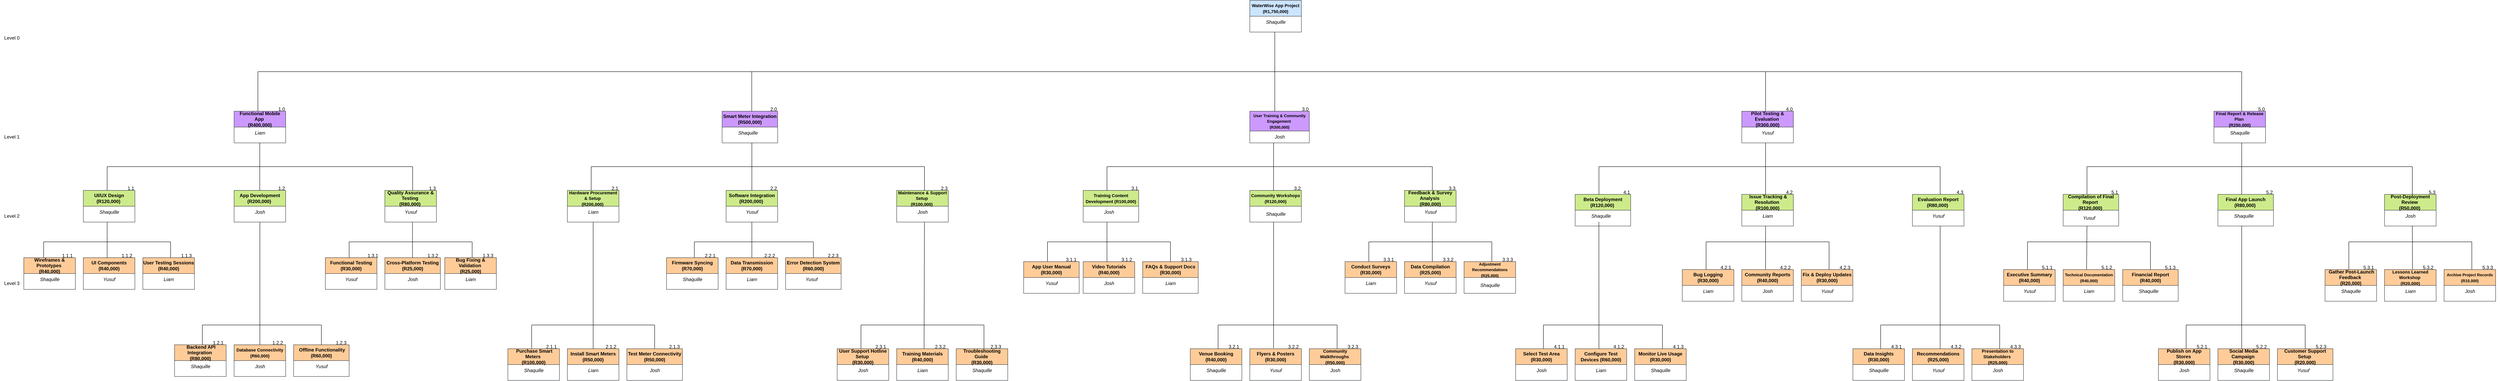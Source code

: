 <mxfile version="26.1.1">
  <diagram name="Page-1" id="YkXez91c1sOHDVjvIstN">
    <mxGraphModel dx="7114" dy="1309" grid="1" gridSize="10" guides="1" tooltips="1" connect="1" arrows="1" fold="1" page="1" pageScale="1" pageWidth="2339" pageHeight="3300" math="0" shadow="0">
      <root>
        <mxCell id="0" />
        <mxCell id="1" parent="0" />
        <mxCell id="1d41M1mvJh5Ujd5rTAgr-3" value="&lt;span data-olk-copy-source=&quot;MessageBody&quot;&gt;&lt;font style=&quot;font-size: 11px;&quot;&gt;WaterWise App Project (R1,750,000)&lt;/font&gt;&lt;/span&gt;" style="swimlane;whiteSpace=wrap;html=1;startSize=40;swimlaneFillColor=default;fillColor=#cce5ff;strokeColor=#36393d;" parent="1" vertex="1">
          <mxGeometry x="-440" y="160" width="130" height="80" as="geometry" />
        </mxCell>
        <mxCell id="1d41M1mvJh5Ujd5rTAgr-10" value="&lt;i&gt;Shaquille&lt;/i&gt;" style="text;html=1;align=center;verticalAlign=middle;resizable=0;points=[];autosize=1;strokeColor=none;fillColor=none;" parent="1d41M1mvJh5Ujd5rTAgr-3" vertex="1">
          <mxGeometry x="30" y="40" width="70" height="30" as="geometry" />
        </mxCell>
        <mxCell id="1d41M1mvJh5Ujd5rTAgr-11" value="&lt;span data-olk-copy-source=&quot;MessageBody&quot;&gt;Functional Mobile App&amp;nbsp;&lt;/span&gt;&lt;div&gt;&lt;span data-olk-copy-source=&quot;MessageBody&quot;&gt;(R400,000)&lt;/span&gt;&lt;/div&gt;" style="swimlane;whiteSpace=wrap;html=1;startSize=40;swimlaneFillColor=default;fillColor=#CC99FF;strokeColor=#36393d;" parent="1" vertex="1">
          <mxGeometry x="-3000" y="440" width="130" height="80" as="geometry" />
        </mxCell>
        <mxCell id="1d41M1mvJh5Ujd5rTAgr-12" value="&lt;i&gt;Liam&lt;/i&gt;" style="text;html=1;align=center;verticalAlign=middle;resizable=0;points=[];autosize=1;strokeColor=none;fillColor=none;" parent="1d41M1mvJh5Ujd5rTAgr-11" vertex="1">
          <mxGeometry x="40" y="40" width="50" height="30" as="geometry" />
        </mxCell>
        <mxCell id="1d41M1mvJh5Ujd5rTAgr-13" value="&lt;span data-olk-copy-source=&quot;MessageBody&quot;&gt;Smart Meter Integration (R500,000)&lt;/span&gt;" style="swimlane;whiteSpace=wrap;html=1;startSize=40;swimlaneFillColor=default;fillColor=#CC99FF;strokeColor=#36393d;" parent="1" vertex="1">
          <mxGeometry x="-1770" y="440" width="140" height="80" as="geometry" />
        </mxCell>
        <mxCell id="1d41M1mvJh5Ujd5rTAgr-14" value="&lt;i&gt;Shaquille&lt;/i&gt;" style="text;html=1;align=center;verticalAlign=middle;resizable=0;points=[];autosize=1;strokeColor=none;fillColor=none;" parent="1d41M1mvJh5Ujd5rTAgr-13" vertex="1">
          <mxGeometry x="30" y="40" width="70" height="30" as="geometry" />
        </mxCell>
        <mxCell id="1d41M1mvJh5Ujd5rTAgr-15" value="&lt;span data-olk-copy-source=&quot;MessageBody&quot;&gt;Pilot Testing &amp;amp; Evaluation&amp;nbsp;&lt;/span&gt;&lt;div&gt;&lt;span data-olk-copy-source=&quot;MessageBody&quot;&gt;(R300,000)&lt;/span&gt;&lt;/div&gt;" style="swimlane;whiteSpace=wrap;html=1;startSize=40;fillColor=#CC99FF;strokeColor=#36393d;" parent="1" vertex="1">
          <mxGeometry x="800" y="440" width="130" height="80" as="geometry" />
        </mxCell>
        <mxCell id="1d41M1mvJh5Ujd5rTAgr-16" value="&lt;i&gt;Yusuf&lt;/i&gt;" style="text;html=1;align=center;verticalAlign=middle;resizable=0;points=[];autosize=1;strokeColor=none;fillColor=none;" parent="1d41M1mvJh5Ujd5rTAgr-15" vertex="1">
          <mxGeometry x="40" y="40" width="50" height="30" as="geometry" />
        </mxCell>
        <mxCell id="1d41M1mvJh5Ujd5rTAgr-17" value="&lt;span data-olk-copy-source=&quot;MessageBody&quot;&gt;&lt;font style=&quot;font-size: 10px;&quot;&gt;User Training &amp;amp; Community Engagement&amp;nbsp;&lt;/font&gt;&lt;/span&gt;&lt;div&gt;&lt;span data-olk-copy-source=&quot;MessageBody&quot;&gt;&lt;font style=&quot;font-size: 10px;&quot;&gt;(R300,000)&lt;/font&gt;&lt;/span&gt;&lt;/div&gt;" style="swimlane;whiteSpace=wrap;html=1;startSize=50;fillColor=#CC99FF;strokeColor=#36393d;" parent="1" vertex="1">
          <mxGeometry x="-440" y="440" width="150" height="80" as="geometry" />
        </mxCell>
        <mxCell id="1d41M1mvJh5Ujd5rTAgr-18" value="&lt;i&gt;Josh&lt;/i&gt;" style="text;html=1;align=center;verticalAlign=middle;resizable=0;points=[];autosize=1;strokeColor=none;fillColor=none;" parent="1d41M1mvJh5Ujd5rTAgr-17" vertex="1">
          <mxGeometry x="50" y="50" width="50" height="30" as="geometry" />
        </mxCell>
        <mxCell id="1d41M1mvJh5Ujd5rTAgr-19" value="&lt;span data-olk-copy-source=&quot;MessageBody&quot;&gt;Beta Deployment (R120,000)&amp;nbsp;&lt;/span&gt;" style="swimlane;whiteSpace=wrap;html=1;startSize=40;fillColor=#cdeb8b;strokeColor=#36393d;" parent="1" vertex="1">
          <mxGeometry x="380" y="650" width="140" height="80" as="geometry" />
        </mxCell>
        <mxCell id="1d41M1mvJh5Ujd5rTAgr-20" value="&lt;i&gt;Shaquille&lt;/i&gt;" style="text;html=1;align=center;verticalAlign=middle;resizable=0;points=[];autosize=1;strokeColor=none;fillColor=none;" parent="1d41M1mvJh5Ujd5rTAgr-19" vertex="1">
          <mxGeometry x="30" y="40" width="70" height="30" as="geometry" />
        </mxCell>
        <mxCell id="1d41M1mvJh5Ujd5rTAgr-21" value="&lt;span data-olk-copy-source=&quot;MessageBody&quot;&gt;&lt;font style=&quot;font-size: 11px;&quot;&gt;Final Report &amp;amp; Release Plan&amp;nbsp;&lt;/font&gt;&lt;/span&gt;&lt;div&gt;&lt;span data-olk-copy-source=&quot;MessageBody&quot;&gt;&lt;font style=&quot;font-size: 11px;&quot;&gt;(R250,000)&lt;/font&gt;&lt;/span&gt;&lt;/div&gt;" style="swimlane;whiteSpace=wrap;html=1;startSize=40;fillColor=#CC99FF;strokeColor=#36393d;" parent="1" vertex="1">
          <mxGeometry x="1990" y="440" width="130" height="80" as="geometry" />
        </mxCell>
        <mxCell id="1d41M1mvJh5Ujd5rTAgr-22" value="&lt;i&gt;Shaquille&lt;/i&gt;" style="text;html=1;align=center;verticalAlign=middle;resizable=0;points=[];autosize=1;strokeColor=none;fillColor=none;" parent="1d41M1mvJh5Ujd5rTAgr-21" vertex="1">
          <mxGeometry x="30" y="40" width="70" height="30" as="geometry" />
        </mxCell>
        <mxCell id="1d41M1mvJh5Ujd5rTAgr-33" value="&lt;span data-olk-copy-source=&quot;MessageBody&quot;&gt;&lt;font style=&quot;font-size: 11px;&quot;&gt;Hardware Procurement &amp;amp; Setup&amp;nbsp;&lt;/font&gt;&lt;/span&gt;&lt;div&gt;&lt;span data-olk-copy-source=&quot;MessageBody&quot;&gt;&lt;font style=&quot;font-size: 11px;&quot;&gt;(R200,000)&amp;nbsp;&lt;/font&gt;&lt;/span&gt;&lt;/div&gt;" style="swimlane;whiteSpace=wrap;html=1;startSize=40;fillColor=#cdeb8b;strokeColor=#36393d;" parent="1" vertex="1">
          <mxGeometry x="-2160" y="640" width="130" height="80" as="geometry" />
        </mxCell>
        <mxCell id="1d41M1mvJh5Ujd5rTAgr-34" value="&lt;i&gt;Liam&lt;/i&gt;" style="text;html=1;align=center;verticalAlign=middle;resizable=0;points=[];autosize=1;strokeColor=none;fillColor=none;" parent="1d41M1mvJh5Ujd5rTAgr-33" vertex="1">
          <mxGeometry x="40" y="40" width="50" height="30" as="geometry" />
        </mxCell>
        <mxCell id="1d41M1mvJh5Ujd5rTAgr-35" value="&lt;span data-olk-copy-source=&quot;MessageBody&quot;&gt;Software Integration (R200,000)&amp;nbsp;&lt;/span&gt;" style="swimlane;whiteSpace=wrap;html=1;startSize=40;fillColor=#cdeb8b;strokeColor=#36393d;" parent="1" vertex="1">
          <mxGeometry x="-1760" y="640" width="130" height="80" as="geometry" />
        </mxCell>
        <mxCell id="1d41M1mvJh5Ujd5rTAgr-36" value="&lt;i&gt;Yusuf&lt;/i&gt;" style="text;html=1;align=center;verticalAlign=middle;resizable=0;points=[];autosize=1;strokeColor=none;fillColor=none;" parent="1d41M1mvJh5Ujd5rTAgr-35" vertex="1">
          <mxGeometry x="40" y="40" width="50" height="30" as="geometry" />
        </mxCell>
        <mxCell id="1d41M1mvJh5Ujd5rTAgr-37" value="&lt;span data-olk-copy-source=&quot;MessageBody&quot;&gt;&lt;font style=&quot;font-size: 11px;&quot;&gt;Maintenance &amp;amp; Support Setup&amp;nbsp;&lt;/font&gt;&lt;/span&gt;&lt;div&gt;&lt;span data-olk-copy-source=&quot;MessageBody&quot;&gt;&lt;font style=&quot;font-size: 11px;&quot;&gt;(R100,000)&lt;/font&gt;&amp;nbsp;&lt;/span&gt;&lt;/div&gt;" style="swimlane;whiteSpace=wrap;html=1;startSize=40;fillColor=#cdeb8b;strokeColor=#36393d;" parent="1" vertex="1">
          <mxGeometry x="-1330" y="640" width="130" height="80" as="geometry" />
        </mxCell>
        <mxCell id="1d41M1mvJh5Ujd5rTAgr-38" value="&lt;i&gt;Josh&lt;/i&gt;" style="text;html=1;align=center;verticalAlign=middle;resizable=0;points=[];autosize=1;strokeColor=none;fillColor=none;" parent="1d41M1mvJh5Ujd5rTAgr-37" vertex="1">
          <mxGeometry x="40" y="40" width="50" height="30" as="geometry" />
        </mxCell>
        <mxCell id="1d41M1mvJh5Ujd5rTAgr-39" value="&lt;font style=&quot;&quot;&gt;&lt;span data-olk-copy-source=&quot;MessageBody&quot;&gt;App Development (R200,000)&amp;nbsp;&lt;/span&gt;&lt;/font&gt;" style="swimlane;whiteSpace=wrap;html=1;startSize=40;fillColor=#cdeb8b;strokeColor=#36393d;" parent="1" vertex="1">
          <mxGeometry x="-3000" y="640" width="130" height="80" as="geometry" />
        </mxCell>
        <mxCell id="1d41M1mvJh5Ujd5rTAgr-40" value="&lt;i&gt;Josh&lt;/i&gt;" style="text;html=1;align=center;verticalAlign=middle;resizable=0;points=[];autosize=1;strokeColor=none;fillColor=none;" parent="1d41M1mvJh5Ujd5rTAgr-39" vertex="1">
          <mxGeometry x="40" y="40" width="50" height="30" as="geometry" />
        </mxCell>
        <mxCell id="1d41M1mvJh5Ujd5rTAgr-43" value="&lt;span data-olk-copy-source=&quot;MessageBody&quot;&gt;Quality Assurance &amp;amp; Testing&amp;nbsp;&lt;/span&gt;&lt;div&gt;&lt;span data-olk-copy-source=&quot;MessageBody&quot;&gt;(R80,000)&amp;nbsp;&lt;/span&gt;&lt;/div&gt;" style="swimlane;whiteSpace=wrap;html=1;startSize=40;fillColor=#cdeb8b;strokeColor=#36393d;" parent="1" vertex="1">
          <mxGeometry x="-2620" y="640" width="130" height="80" as="geometry" />
        </mxCell>
        <mxCell id="1d41M1mvJh5Ujd5rTAgr-44" value="&lt;i&gt;Yusuf&lt;/i&gt;" style="text;html=1;align=center;verticalAlign=middle;resizable=0;points=[];autosize=1;strokeColor=none;fillColor=none;" parent="1d41M1mvJh5Ujd5rTAgr-43" vertex="1">
          <mxGeometry x="40" y="40" width="50" height="30" as="geometry" />
        </mxCell>
        <mxCell id="1d41M1mvJh5Ujd5rTAgr-47" value="&lt;span data-olk-copy-source=&quot;MessageBody&quot;&gt;&lt;font style=&quot;font-size: 11px;&quot;&gt;Community Workshops (R120,000)&lt;/font&gt;&lt;/span&gt;" style="swimlane;whiteSpace=wrap;html=1;startSize=40;fillColor=#cdeb8b;strokeColor=#36393d;" parent="1" vertex="1">
          <mxGeometry x="-440" y="640" width="130" height="80" as="geometry" />
        </mxCell>
        <mxCell id="1d41M1mvJh5Ujd5rTAgr-48" value="&lt;i&gt;Shaquille&lt;/i&gt;" style="text;html=1;align=center;verticalAlign=middle;resizable=0;points=[];autosize=1;strokeColor=none;fillColor=none;" parent="1d41M1mvJh5Ujd5rTAgr-47" vertex="1">
          <mxGeometry x="30" y="45" width="70" height="30" as="geometry" />
        </mxCell>
        <mxCell id="1d41M1mvJh5Ujd5rTAgr-49" value="&lt;span data-olk-copy-source=&quot;MessageBody&quot;&gt;Feedback &amp;amp; Survey Analysis&amp;nbsp;&lt;/span&gt;&lt;div&gt;&lt;span data-olk-copy-source=&quot;MessageBody&quot;&gt;(R80,000)&lt;/span&gt;&lt;/div&gt;" style="swimlane;whiteSpace=wrap;html=1;startSize=40;fillColor=#cdeb8b;strokeColor=#36393d;" parent="1" vertex="1">
          <mxGeometry x="-50" y="640" width="130" height="80" as="geometry" />
        </mxCell>
        <mxCell id="1d41M1mvJh5Ujd5rTAgr-50" value="&lt;i&gt;Yusuf&lt;/i&gt;" style="text;html=1;align=center;verticalAlign=middle;resizable=0;points=[];autosize=1;strokeColor=none;fillColor=none;" parent="1d41M1mvJh5Ujd5rTAgr-49" vertex="1">
          <mxGeometry x="40" y="40" width="50" height="30" as="geometry" />
        </mxCell>
        <mxCell id="1d41M1mvJh5Ujd5rTAgr-51" value="&lt;span data-olk-copy-source=&quot;MessageBody&quot;&gt;&amp;nbsp;Issue Tracking &amp;amp; Resolution&amp;nbsp;&lt;/span&gt;&lt;div&gt;&lt;span data-olk-copy-source=&quot;MessageBody&quot;&gt;(R100,000)&lt;/span&gt;&lt;/div&gt;" style="swimlane;whiteSpace=wrap;html=1;startSize=40;fillColor=#cdeb8b;strokeColor=#36393d;" parent="1" vertex="1">
          <mxGeometry x="800" y="650" width="130" height="80" as="geometry" />
        </mxCell>
        <mxCell id="1d41M1mvJh5Ujd5rTAgr-52" value="&lt;i&gt;Liam&lt;/i&gt;" style="text;html=1;align=center;verticalAlign=middle;resizable=0;points=[];autosize=1;strokeColor=none;fillColor=none;" parent="1d41M1mvJh5Ujd5rTAgr-51" vertex="1">
          <mxGeometry x="40" y="40" width="50" height="30" as="geometry" />
        </mxCell>
        <mxCell id="1d41M1mvJh5Ujd5rTAgr-53" value="&lt;span data-olk-copy-source=&quot;MessageBody&quot;&gt;Post-Deployment Review&amp;nbsp;&lt;/span&gt;&lt;div&gt;&lt;span data-olk-copy-source=&quot;MessageBody&quot;&gt;(R50,000)&amp;nbsp;&lt;/span&gt;&lt;/div&gt;" style="swimlane;whiteSpace=wrap;html=1;startSize=40;fillColor=#cdeb8b;strokeColor=#36393d;" parent="1" vertex="1">
          <mxGeometry x="2420" y="650" width="130" height="80" as="geometry" />
        </mxCell>
        <mxCell id="1d41M1mvJh5Ujd5rTAgr-54" value="&lt;i&gt;Josh&lt;/i&gt;" style="text;html=1;align=center;verticalAlign=middle;resizable=0;points=[];autosize=1;strokeColor=none;fillColor=none;" parent="1d41M1mvJh5Ujd5rTAgr-53" vertex="1">
          <mxGeometry x="40" y="40" width="50" height="30" as="geometry" />
        </mxCell>
        <mxCell id="1d41M1mvJh5Ujd5rTAgr-379" value="5.3" style="text;html=1;align=center;verticalAlign=middle;whiteSpace=wrap;rounded=0;" parent="1d41M1mvJh5Ujd5rTAgr-53" vertex="1">
          <mxGeometry x="90" y="-20" width="60" height="30" as="geometry" />
        </mxCell>
        <mxCell id="1d41M1mvJh5Ujd5rTAgr-55" value="&lt;span data-olk-copy-source=&quot;MessageBody&quot;&gt;Evaluation Report (R80,000)&amp;nbsp;&lt;/span&gt;" style="swimlane;whiteSpace=wrap;html=1;startSize=40;fillColor=#cdeb8b;strokeColor=#36393d;" parent="1" vertex="1">
          <mxGeometry x="1230" y="650" width="130" height="80" as="geometry" />
        </mxCell>
        <mxCell id="1d41M1mvJh5Ujd5rTAgr-56" value="&lt;i&gt;Yusuf&lt;/i&gt;" style="text;html=1;align=center;verticalAlign=middle;resizable=0;points=[];autosize=1;strokeColor=none;fillColor=none;" parent="1d41M1mvJh5Ujd5rTAgr-55" vertex="1">
          <mxGeometry x="40" y="40" width="50" height="30" as="geometry" />
        </mxCell>
        <mxCell id="1d41M1mvJh5Ujd5rTAgr-57" value="&lt;span data-olk-copy-source=&quot;MessageBody&quot;&gt;Compilation of Final Report&amp;nbsp;&lt;/span&gt;&lt;div&gt;&lt;span data-olk-copy-source=&quot;MessageBody&quot;&gt;(R120,000)&amp;nbsp;&lt;/span&gt;&lt;/div&gt;" style="swimlane;whiteSpace=wrap;html=1;startSize=40;fillColor=#cdeb8b;strokeColor=#36393d;" parent="1" vertex="1">
          <mxGeometry x="1610" y="650" width="140" height="80" as="geometry" />
        </mxCell>
        <mxCell id="1d41M1mvJh5Ujd5rTAgr-58" value="&lt;i&gt;Yusuf&lt;/i&gt;" style="text;html=1;align=center;verticalAlign=middle;resizable=0;points=[];autosize=1;strokeColor=none;fillColor=none;" parent="1d41M1mvJh5Ujd5rTAgr-57" vertex="1">
          <mxGeometry x="40" y="45" width="50" height="30" as="geometry" />
        </mxCell>
        <mxCell id="1d41M1mvJh5Ujd5rTAgr-59" value="&lt;span data-olk-copy-source=&quot;MessageBody&quot;&gt;Final App Launch (R80,000)&amp;nbsp;&lt;/span&gt;" style="swimlane;whiteSpace=wrap;html=1;startSize=40;fillColor=#cdeb8b;strokeColor=#36393d;" parent="1" vertex="1">
          <mxGeometry x="2000" y="650" width="140" height="80" as="geometry" />
        </mxCell>
        <mxCell id="1d41M1mvJh5Ujd5rTAgr-60" value="&lt;i&gt;Shaquille&lt;/i&gt;" style="text;html=1;align=center;verticalAlign=middle;resizable=0;points=[];autosize=1;strokeColor=none;fillColor=none;" parent="1d41M1mvJh5Ujd5rTAgr-59" vertex="1">
          <mxGeometry x="30" y="40" width="70" height="30" as="geometry" />
        </mxCell>
        <mxCell id="1d41M1mvJh5Ujd5rTAgr-64" value="&lt;span data-olk-copy-source=&quot;MessageBody&quot;&gt;App User Manual (R30,000)&lt;/span&gt;" style="swimlane;whiteSpace=wrap;html=1;startSize=40;fillColor=#ffcc99;strokeColor=#36393d;" parent="1" vertex="1">
          <mxGeometry x="-1010" y="820" width="140" height="80" as="geometry" />
        </mxCell>
        <mxCell id="1d41M1mvJh5Ujd5rTAgr-65" value="&lt;i&gt;Yusuf&lt;/i&gt;" style="text;html=1;align=center;verticalAlign=middle;resizable=0;points=[];autosize=1;strokeColor=none;fillColor=none;" parent="1d41M1mvJh5Ujd5rTAgr-64" vertex="1">
          <mxGeometry x="45" y="40" width="50" height="30" as="geometry" />
        </mxCell>
        <mxCell id="1d41M1mvJh5Ujd5rTAgr-68" value="&lt;span data-olk-copy-source=&quot;MessageBody&quot;&gt;Video Tutorials (R40,000)&lt;/span&gt;" style="swimlane;whiteSpace=wrap;html=1;startSize=40;fillColor=#ffcc99;strokeColor=#36393d;" parent="1" vertex="1">
          <mxGeometry x="-860" y="820" width="130" height="80" as="geometry" />
        </mxCell>
        <mxCell id="1d41M1mvJh5Ujd5rTAgr-69" value="&lt;i&gt;Josh&lt;/i&gt;" style="text;html=1;align=center;verticalAlign=middle;resizable=0;points=[];autosize=1;strokeColor=none;fillColor=none;" parent="1d41M1mvJh5Ujd5rTAgr-68" vertex="1">
          <mxGeometry x="40" y="40" width="50" height="30" as="geometry" />
        </mxCell>
        <mxCell id="1d41M1mvJh5Ujd5rTAgr-70" value="&lt;span data-olk-copy-source=&quot;MessageBody&quot;&gt;&lt;font style=&quot;font-size: 11px;&quot;&gt;Training Content Development (R100,000)&lt;/font&gt;&lt;/span&gt;" style="swimlane;whiteSpace=wrap;html=1;startSize=40;fillColor=#cdeb8b;strokeColor=#36393d;" parent="1" vertex="1">
          <mxGeometry x="-860" y="640" width="140" height="80" as="geometry" />
        </mxCell>
        <mxCell id="1d41M1mvJh5Ujd5rTAgr-71" value="&lt;i&gt;Josh&lt;/i&gt;" style="text;html=1;align=center;verticalAlign=middle;resizable=0;points=[];autosize=1;strokeColor=none;fillColor=none;" parent="1d41M1mvJh5Ujd5rTAgr-70" vertex="1">
          <mxGeometry x="40" y="40" width="50" height="30" as="geometry" />
        </mxCell>
        <mxCell id="1d41M1mvJh5Ujd5rTAgr-72" value="&lt;span data-olk-copy-source=&quot;MessageBody&quot;&gt;FAQs &amp;amp; Support Docs (R30,000)&lt;/span&gt;" style="swimlane;whiteSpace=wrap;html=1;startSize=40;fillColor=#ffcc99;strokeColor=#36393d;" parent="1" vertex="1">
          <mxGeometry x="-710" y="820" width="140" height="80" as="geometry" />
        </mxCell>
        <mxCell id="1d41M1mvJh5Ujd5rTAgr-73" value="&lt;i&gt;Liam&lt;/i&gt;" style="text;html=1;align=center;verticalAlign=middle;resizable=0;points=[];autosize=1;strokeColor=none;fillColor=none;" parent="1d41M1mvJh5Ujd5rTAgr-72" vertex="1">
          <mxGeometry x="45" y="40" width="50" height="30" as="geometry" />
        </mxCell>
        <mxCell id="1d41M1mvJh5Ujd5rTAgr-346" value="3.1.3" style="text;html=1;align=center;verticalAlign=middle;whiteSpace=wrap;rounded=0;" parent="1d41M1mvJh5Ujd5rTAgr-72" vertex="1">
          <mxGeometry x="80" y="-20" width="60" height="30" as="geometry" />
        </mxCell>
        <mxCell id="1d41M1mvJh5Ujd5rTAgr-74" value="&lt;span data-olk-copy-source=&quot;MessageBody&quot;&gt;Venue Booking (R40,000)&lt;/span&gt;" style="swimlane;whiteSpace=wrap;html=1;startSize=40;fillColor=#ffcc99;strokeColor=#36393d;" parent="1" vertex="1">
          <mxGeometry x="-590" y="1040" width="130" height="80" as="geometry" />
        </mxCell>
        <mxCell id="1d41M1mvJh5Ujd5rTAgr-75" value="&lt;i&gt;Shaquille&lt;/i&gt;" style="text;html=1;align=center;verticalAlign=middle;resizable=0;points=[];autosize=1;strokeColor=none;fillColor=none;" parent="1d41M1mvJh5Ujd5rTAgr-74" vertex="1">
          <mxGeometry x="30" y="40" width="70" height="30" as="geometry" />
        </mxCell>
        <mxCell id="1d41M1mvJh5Ujd5rTAgr-76" value="&lt;span data-olk-copy-source=&quot;MessageBody&quot;&gt;Flyers &amp;amp; Posters (R30,000)&lt;/span&gt;" style="swimlane;whiteSpace=wrap;html=1;startSize=40;fillColor=#ffcc99;strokeColor=#36393d;" parent="1" vertex="1">
          <mxGeometry x="-440" y="1040" width="130" height="80" as="geometry" />
        </mxCell>
        <mxCell id="1d41M1mvJh5Ujd5rTAgr-77" value="&lt;i&gt;Yusuf&lt;/i&gt;" style="text;html=1;align=center;verticalAlign=middle;resizable=0;points=[];autosize=1;strokeColor=none;fillColor=none;" parent="1d41M1mvJh5Ujd5rTAgr-76" vertex="1">
          <mxGeometry x="40" y="40" width="50" height="30" as="geometry" />
        </mxCell>
        <mxCell id="1d41M1mvJh5Ujd5rTAgr-78" value="&lt;span data-olk-copy-source=&quot;MessageBody&quot;&gt;&lt;font style=&quot;font-size: 11px;&quot;&gt;Community Walkthroughs&amp;nbsp;&lt;/font&gt;&lt;/span&gt;&lt;div&gt;&lt;span data-olk-copy-source=&quot;MessageBody&quot;&gt;&lt;font style=&quot;font-size: 11px;&quot;&gt;(R50,000)&lt;/font&gt;&lt;/span&gt;&lt;/div&gt;" style="swimlane;whiteSpace=wrap;html=1;startSize=40;fillColor=#ffcc99;strokeColor=#36393d;" parent="1" vertex="1">
          <mxGeometry x="-290" y="1040" width="130" height="80" as="geometry" />
        </mxCell>
        <mxCell id="1d41M1mvJh5Ujd5rTAgr-79" value="&lt;i&gt;Josh&lt;/i&gt;" style="text;html=1;align=center;verticalAlign=middle;resizable=0;points=[];autosize=1;strokeColor=none;fillColor=none;" parent="1d41M1mvJh5Ujd5rTAgr-78" vertex="1">
          <mxGeometry x="40" y="40" width="50" height="30" as="geometry" />
        </mxCell>
        <mxCell id="1d41M1mvJh5Ujd5rTAgr-80" value="&lt;span data-olk-copy-source=&quot;MessageBody&quot;&gt;Conduct Surveys (R30,000)&lt;/span&gt;" style="swimlane;whiteSpace=wrap;html=1;startSize=40;fillColor=#ffcc99;strokeColor=#36393d;" parent="1" vertex="1">
          <mxGeometry x="-200" y="820" width="130" height="80" as="geometry" />
        </mxCell>
        <mxCell id="1d41M1mvJh5Ujd5rTAgr-81" value="&lt;i&gt;Liam&lt;/i&gt;" style="text;html=1;align=center;verticalAlign=middle;resizable=0;points=[];autosize=1;strokeColor=none;fillColor=none;" parent="1d41M1mvJh5Ujd5rTAgr-80" vertex="1">
          <mxGeometry x="40" y="40" width="50" height="30" as="geometry" />
        </mxCell>
        <mxCell id="1d41M1mvJh5Ujd5rTAgr-82" value="&lt;span data-olk-copy-source=&quot;MessageBody&quot;&gt;Data Compilation (R25,000)&lt;/span&gt;" style="swimlane;whiteSpace=wrap;html=1;startSize=40;fillColor=#ffcc99;strokeColor=#36393d;" parent="1" vertex="1">
          <mxGeometry x="-50" y="820" width="130" height="80" as="geometry" />
        </mxCell>
        <mxCell id="1d41M1mvJh5Ujd5rTAgr-83" value="&lt;i&gt;Yusuf&lt;/i&gt;" style="text;html=1;align=center;verticalAlign=middle;resizable=0;points=[];autosize=1;strokeColor=none;fillColor=none;" parent="1d41M1mvJh5Ujd5rTAgr-82" vertex="1">
          <mxGeometry x="40" y="40" width="50" height="30" as="geometry" />
        </mxCell>
        <mxCell id="1d41M1mvJh5Ujd5rTAgr-84" value="&lt;span data-olk-copy-source=&quot;MessageBody&quot;&gt;&lt;font style=&quot;font-size: 10px;&quot;&gt;Adjustment Recommendations (R25,000)&lt;/font&gt;&lt;/span&gt;" style="swimlane;whiteSpace=wrap;html=1;startSize=40;fillColor=#ffcc99;strokeColor=#36393d;" parent="1" vertex="1">
          <mxGeometry x="100" y="820" width="130" height="80" as="geometry" />
        </mxCell>
        <mxCell id="1d41M1mvJh5Ujd5rTAgr-85" value="&lt;i&gt;Shaquille&lt;/i&gt;" style="text;html=1;align=center;verticalAlign=middle;resizable=0;points=[];autosize=1;strokeColor=none;fillColor=none;" parent="1d41M1mvJh5Ujd5rTAgr-84" vertex="1">
          <mxGeometry x="30" y="45" width="70" height="30" as="geometry" />
        </mxCell>
        <mxCell id="1d41M1mvJh5Ujd5rTAgr-86" value="&lt;span data-olk-copy-source=&quot;MessageBody&quot;&gt;Select Test Area (R30,000)&lt;/span&gt;" style="swimlane;whiteSpace=wrap;html=1;startSize=40;fillColor=#ffcc99;strokeColor=#36393d;" parent="1" vertex="1">
          <mxGeometry x="230" y="1040" width="130" height="80" as="geometry" />
        </mxCell>
        <mxCell id="1d41M1mvJh5Ujd5rTAgr-87" value="&lt;i&gt;Josh&lt;/i&gt;" style="text;html=1;align=center;verticalAlign=middle;resizable=0;points=[];autosize=1;strokeColor=none;fillColor=none;" parent="1d41M1mvJh5Ujd5rTAgr-86" vertex="1">
          <mxGeometry x="40" y="40" width="50" height="30" as="geometry" />
        </mxCell>
        <mxCell id="1d41M1mvJh5Ujd5rTAgr-88" value="&lt;span data-olk-copy-source=&quot;MessageBody&quot;&gt;Configure Test Devices (R60,000)&lt;/span&gt;" style="swimlane;whiteSpace=wrap;html=1;startSize=40;fillColor=#ffcc99;strokeColor=#36393d;" parent="1" vertex="1">
          <mxGeometry x="380" y="1040" width="130" height="80" as="geometry" />
        </mxCell>
        <mxCell id="1d41M1mvJh5Ujd5rTAgr-89" value="&lt;i&gt;Liam&lt;/i&gt;" style="text;html=1;align=center;verticalAlign=middle;resizable=0;points=[];autosize=1;strokeColor=none;fillColor=none;" parent="1d41M1mvJh5Ujd5rTAgr-88" vertex="1">
          <mxGeometry x="40" y="40" width="50" height="30" as="geometry" />
        </mxCell>
        <mxCell id="1d41M1mvJh5Ujd5rTAgr-90" value="&lt;span data-olk-copy-source=&quot;MessageBody&quot;&gt;Monitor Live Usage (R30,000)&lt;/span&gt;" style="swimlane;whiteSpace=wrap;html=1;startSize=40;fillColor=#ffcc99;strokeColor=#36393d;" parent="1" vertex="1">
          <mxGeometry x="530" y="1040" width="130" height="80" as="geometry" />
        </mxCell>
        <mxCell id="1d41M1mvJh5Ujd5rTAgr-91" value="&lt;i&gt;Shaquille&lt;/i&gt;" style="text;html=1;align=center;verticalAlign=middle;resizable=0;points=[];autosize=1;strokeColor=none;fillColor=none;" parent="1d41M1mvJh5Ujd5rTAgr-90" vertex="1">
          <mxGeometry x="30" y="40" width="70" height="30" as="geometry" />
        </mxCell>
        <mxCell id="1d41M1mvJh5Ujd5rTAgr-92" value="&lt;span data-olk-copy-source=&quot;MessageBody&quot;&gt;Bug Logging (R30,000)&lt;/span&gt;" style="swimlane;whiteSpace=wrap;html=1;startSize=40;fillColor=#ffcc99;strokeColor=#36393d;" parent="1" vertex="1">
          <mxGeometry x="650" y="840" width="130" height="80" as="geometry" />
        </mxCell>
        <mxCell id="1d41M1mvJh5Ujd5rTAgr-93" value="&lt;i&gt;Liam&lt;/i&gt;" style="text;html=1;align=center;verticalAlign=middle;resizable=0;points=[];autosize=1;strokeColor=none;fillColor=none;" parent="1d41M1mvJh5Ujd5rTAgr-92" vertex="1">
          <mxGeometry x="40" y="40" width="50" height="30" as="geometry" />
        </mxCell>
        <mxCell id="1d41M1mvJh5Ujd5rTAgr-94" value="&lt;span data-olk-copy-source=&quot;MessageBody&quot;&gt;Community Reports (R40,000)&lt;/span&gt;" style="swimlane;whiteSpace=wrap;html=1;startSize=40;fillColor=#ffcc99;strokeColor=#36393d;" parent="1" vertex="1">
          <mxGeometry x="800" y="840" width="130" height="80" as="geometry" />
        </mxCell>
        <mxCell id="1d41M1mvJh5Ujd5rTAgr-95" value="&lt;i&gt;Josh&lt;/i&gt;" style="text;html=1;align=center;verticalAlign=middle;resizable=0;points=[];autosize=1;strokeColor=none;fillColor=none;" parent="1d41M1mvJh5Ujd5rTAgr-94" vertex="1">
          <mxGeometry x="40" y="40" width="50" height="30" as="geometry" />
        </mxCell>
        <mxCell id="1d41M1mvJh5Ujd5rTAgr-96" value="&lt;span data-olk-copy-source=&quot;MessageBody&quot;&gt;Fix &amp;amp; Deploy Updates (R30,000)&lt;/span&gt;" style="swimlane;whiteSpace=wrap;html=1;startSize=40;fillColor=#ffcc99;strokeColor=#36393d;" parent="1" vertex="1">
          <mxGeometry x="950" y="840" width="130" height="80" as="geometry" />
        </mxCell>
        <mxCell id="1d41M1mvJh5Ujd5rTAgr-97" value="&lt;i&gt;Yusuf&lt;/i&gt;" style="text;html=1;align=center;verticalAlign=middle;resizable=0;points=[];autosize=1;strokeColor=none;fillColor=none;" parent="1d41M1mvJh5Ujd5rTAgr-96" vertex="1">
          <mxGeometry x="40" y="40" width="50" height="30" as="geometry" />
        </mxCell>
        <mxCell id="1d41M1mvJh5Ujd5rTAgr-98" value="&lt;span data-olk-copy-source=&quot;MessageBody&quot;&gt;Data Insights (R30,000)&lt;/span&gt;" style="swimlane;whiteSpace=wrap;html=1;startSize=40;fillColor=#ffcc99;strokeColor=#36393d;" parent="1" vertex="1">
          <mxGeometry x="1080" y="1040" width="130" height="80" as="geometry" />
        </mxCell>
        <mxCell id="1d41M1mvJh5Ujd5rTAgr-99" value="&lt;i&gt;Shaquille&lt;/i&gt;" style="text;html=1;align=center;verticalAlign=middle;resizable=0;points=[];autosize=1;strokeColor=none;fillColor=none;" parent="1d41M1mvJh5Ujd5rTAgr-98" vertex="1">
          <mxGeometry x="30" y="40" width="70" height="30" as="geometry" />
        </mxCell>
        <mxCell id="1d41M1mvJh5Ujd5rTAgr-100" value="&lt;span data-olk-copy-source=&quot;MessageBody&quot;&gt;Recommendations (R25,000)&lt;/span&gt;" style="swimlane;whiteSpace=wrap;html=1;startSize=40;fillColor=#ffcc99;strokeColor=#36393d;" parent="1" vertex="1">
          <mxGeometry x="1230" y="1040" width="130" height="80" as="geometry" />
        </mxCell>
        <mxCell id="1d41M1mvJh5Ujd5rTAgr-101" value="&lt;i&gt;Yusuf&lt;/i&gt;" style="text;html=1;align=center;verticalAlign=middle;resizable=0;points=[];autosize=1;strokeColor=none;fillColor=none;" parent="1d41M1mvJh5Ujd5rTAgr-100" vertex="1">
          <mxGeometry x="40" y="40" width="50" height="30" as="geometry" />
        </mxCell>
        <mxCell id="1d41M1mvJh5Ujd5rTAgr-102" value="&lt;span data-olk-copy-source=&quot;MessageBody&quot;&gt;&lt;font style=&quot;font-size: 11px;&quot;&gt;Presentation to Stakeholders&amp;nbsp;&lt;/font&gt;&lt;/span&gt;&lt;div&gt;&lt;span data-olk-copy-source=&quot;MessageBody&quot;&gt;&lt;font style=&quot;font-size: 11px;&quot;&gt;(R25,000)&lt;/font&gt;&lt;/span&gt;&lt;/div&gt;" style="swimlane;whiteSpace=wrap;html=1;startSize=40;fillColor=#ffcc99;strokeColor=#36393d;" parent="1" vertex="1">
          <mxGeometry x="1380" y="1040" width="130" height="80" as="geometry" />
        </mxCell>
        <mxCell id="1d41M1mvJh5Ujd5rTAgr-103" value="&lt;i&gt;Josh&lt;/i&gt;" style="text;html=1;align=center;verticalAlign=middle;resizable=0;points=[];autosize=1;strokeColor=none;fillColor=none;" parent="1d41M1mvJh5Ujd5rTAgr-102" vertex="1">
          <mxGeometry x="40" y="40" width="50" height="30" as="geometry" />
        </mxCell>
        <mxCell id="1d41M1mvJh5Ujd5rTAgr-104" value="&lt;span data-olk-copy-source=&quot;MessageBody&quot;&gt;Executive Summary (R40,000)&lt;/span&gt;" style="swimlane;whiteSpace=wrap;html=1;startSize=40;fillColor=#ffcc99;strokeColor=#36393d;" parent="1" vertex="1">
          <mxGeometry x="1460" y="840" width="130" height="80" as="geometry" />
        </mxCell>
        <mxCell id="1d41M1mvJh5Ujd5rTAgr-105" value="&lt;i&gt;Yusuf&lt;/i&gt;" style="text;html=1;align=center;verticalAlign=middle;resizable=0;points=[];autosize=1;strokeColor=none;fillColor=none;" parent="1d41M1mvJh5Ujd5rTAgr-104" vertex="1">
          <mxGeometry x="40" y="40" width="50" height="30" as="geometry" />
        </mxCell>
        <mxCell id="1d41M1mvJh5Ujd5rTAgr-106" value="&lt;span data-olk-copy-source=&quot;MessageBody&quot;&gt;&lt;font style=&quot;font-size: 10px;&quot;&gt;Technical Documentation (R40,000)&lt;/font&gt;&lt;/span&gt;" style="swimlane;whiteSpace=wrap;html=1;startSize=40;fillColor=#ffcc99;strokeColor=#36393d;" parent="1" vertex="1">
          <mxGeometry x="1610" y="840" width="130" height="80" as="geometry" />
        </mxCell>
        <mxCell id="1d41M1mvJh5Ujd5rTAgr-107" value="&lt;i&gt;Liam&lt;/i&gt;" style="text;html=1;align=center;verticalAlign=middle;resizable=0;points=[];autosize=1;strokeColor=none;fillColor=none;" parent="1d41M1mvJh5Ujd5rTAgr-106" vertex="1">
          <mxGeometry x="40" y="40" width="50" height="30" as="geometry" />
        </mxCell>
        <mxCell id="1d41M1mvJh5Ujd5rTAgr-108" value="&lt;span data-olk-copy-source=&quot;MessageBody&quot;&gt;Financial Report (R40,000)&lt;/span&gt;" style="swimlane;whiteSpace=wrap;html=1;startSize=40;fillColor=#ffcc99;strokeColor=#36393d;" parent="1" vertex="1">
          <mxGeometry x="1760" y="840" width="140" height="80" as="geometry" />
        </mxCell>
        <mxCell id="1d41M1mvJh5Ujd5rTAgr-109" value="&lt;i&gt;Shaquille&lt;/i&gt;" style="text;html=1;align=center;verticalAlign=middle;resizable=0;points=[];autosize=1;strokeColor=none;fillColor=none;" parent="1d41M1mvJh5Ujd5rTAgr-108" vertex="1">
          <mxGeometry x="30" y="40" width="70" height="30" as="geometry" />
        </mxCell>
        <mxCell id="1d41M1mvJh5Ujd5rTAgr-110" value="&lt;span data-olk-copy-source=&quot;MessageBody&quot;&gt;Publish on App Stores&amp;nbsp;&lt;/span&gt;&lt;div&gt;&lt;span data-olk-copy-source=&quot;MessageBody&quot;&gt;(R30,000)&lt;/span&gt;&lt;/div&gt;" style="swimlane;whiteSpace=wrap;html=1;startSize=40;fillColor=#ffcc99;strokeColor=#36393d;" parent="1" vertex="1">
          <mxGeometry x="1850" y="1040" width="130" height="80" as="geometry" />
        </mxCell>
        <mxCell id="1d41M1mvJh5Ujd5rTAgr-111" value="&lt;i&gt;Josh&lt;/i&gt;" style="text;html=1;align=center;verticalAlign=middle;resizable=0;points=[];autosize=1;strokeColor=none;fillColor=none;" parent="1d41M1mvJh5Ujd5rTAgr-110" vertex="1">
          <mxGeometry x="40" y="40" width="50" height="30" as="geometry" />
        </mxCell>
        <mxCell id="1d41M1mvJh5Ujd5rTAgr-112" value="&lt;span data-olk-copy-source=&quot;MessageBody&quot;&gt;Social Media Campaign&amp;nbsp;&lt;/span&gt;&lt;div&gt;&lt;span data-olk-copy-source=&quot;MessageBody&quot;&gt;(R30,000)&lt;/span&gt;&lt;/div&gt;" style="swimlane;whiteSpace=wrap;html=1;startSize=40;fillColor=#ffcc99;strokeColor=#36393d;" parent="1" vertex="1">
          <mxGeometry x="2000" y="1040" width="130" height="80" as="geometry" />
        </mxCell>
        <mxCell id="1d41M1mvJh5Ujd5rTAgr-113" value="&lt;i&gt;Shaquille&lt;/i&gt;" style="text;html=1;align=center;verticalAlign=middle;resizable=0;points=[];autosize=1;strokeColor=none;fillColor=none;" parent="1d41M1mvJh5Ujd5rTAgr-112" vertex="1">
          <mxGeometry x="30" y="40" width="70" height="30" as="geometry" />
        </mxCell>
        <mxCell id="1d41M1mvJh5Ujd5rTAgr-114" value="&lt;span data-olk-copy-source=&quot;MessageBody&quot;&gt;Customer Support Setup&amp;nbsp;&lt;/span&gt;&lt;div&gt;&lt;span data-olk-copy-source=&quot;MessageBody&quot;&gt;(R20,000)&lt;/span&gt;&lt;/div&gt;" style="swimlane;whiteSpace=wrap;html=1;startSize=40;fillColor=#ffcc99;strokeColor=#36393d;" parent="1" vertex="1">
          <mxGeometry x="2150" y="1040" width="140" height="80" as="geometry" />
        </mxCell>
        <mxCell id="1d41M1mvJh5Ujd5rTAgr-115" value="&lt;i&gt;Yusuf&lt;/i&gt;" style="text;html=1;align=center;verticalAlign=middle;resizable=0;points=[];autosize=1;strokeColor=none;fillColor=none;" parent="1d41M1mvJh5Ujd5rTAgr-114" vertex="1">
          <mxGeometry x="40" y="40" width="50" height="30" as="geometry" />
        </mxCell>
        <mxCell id="1d41M1mvJh5Ujd5rTAgr-373" value="5.2.3" style="text;html=1;align=center;verticalAlign=middle;whiteSpace=wrap;rounded=0;" parent="1d41M1mvJh5Ujd5rTAgr-114" vertex="1">
          <mxGeometry x="80" y="-20" width="60" height="30" as="geometry" />
        </mxCell>
        <mxCell id="1d41M1mvJh5Ujd5rTAgr-116" value="&lt;span data-olk-copy-source=&quot;MessageBody&quot;&gt;&amp;nbsp;Gather Post-Launch Feedback&amp;nbsp;&lt;/span&gt;&lt;div&gt;&lt;span data-olk-copy-source=&quot;MessageBody&quot;&gt;(R20,000)&lt;/span&gt;&lt;/div&gt;" style="swimlane;whiteSpace=wrap;html=1;startSize=40;fillColor=#ffcc99;strokeColor=#36393d;" parent="1" vertex="1">
          <mxGeometry x="2270" y="840" width="130" height="80" as="geometry" />
        </mxCell>
        <mxCell id="1d41M1mvJh5Ujd5rTAgr-117" value="&lt;i&gt;Shaquille&lt;/i&gt;" style="text;html=1;align=center;verticalAlign=middle;resizable=0;points=[];autosize=1;strokeColor=none;fillColor=none;" parent="1d41M1mvJh5Ujd5rTAgr-116" vertex="1">
          <mxGeometry x="30" y="40" width="70" height="30" as="geometry" />
        </mxCell>
        <mxCell id="1d41M1mvJh5Ujd5rTAgr-118" value="&lt;span data-olk-copy-source=&quot;MessageBody&quot;&gt;&lt;font style=&quot;font-size: 11px;&quot;&gt;Lessons Learned Workshop&amp;nbsp;&lt;/font&gt;&lt;/span&gt;&lt;div&gt;&lt;span data-olk-copy-source=&quot;MessageBody&quot;&gt;&lt;font style=&quot;font-size: 11px;&quot;&gt;(R20,000)&lt;/font&gt;&lt;/span&gt;&lt;/div&gt;" style="swimlane;whiteSpace=wrap;html=1;startSize=40;fillColor=#ffcc99;strokeColor=#36393d;" parent="1" vertex="1">
          <mxGeometry x="2420" y="840" width="130" height="80" as="geometry" />
        </mxCell>
        <mxCell id="1d41M1mvJh5Ujd5rTAgr-119" value="&lt;i&gt;Liam&lt;/i&gt;" style="text;html=1;align=center;verticalAlign=middle;resizable=0;points=[];autosize=1;strokeColor=none;fillColor=none;" parent="1d41M1mvJh5Ujd5rTAgr-118" vertex="1">
          <mxGeometry x="40" y="40" width="50" height="30" as="geometry" />
        </mxCell>
        <mxCell id="1d41M1mvJh5Ujd5rTAgr-120" value="&lt;div style=&quot;border: 0px; font-style: inherit; font-variant: inherit; font-weight: inherit; font-stretch: inherit; line-height: inherit; font-family: inherit; font-optical-sizing: inherit; font-size-adjust: inherit; font-kerning: inherit; font-feature-settings: inherit; font-variation-settings: inherit; margin: 0px; padding: 0px; vertical-align: baseline;&quot; data-olk-copy-source=&quot;MessageBody&quot;&gt;&lt;font style=&quot;font-size: 10px;&quot;&gt;Archive Project Records (R10,000)&lt;/font&gt;&lt;/div&gt;" style="swimlane;whiteSpace=wrap;html=1;startSize=40;fillColor=#ffcc99;strokeColor=#36393d;" parent="1" vertex="1">
          <mxGeometry x="2570" y="840" width="130" height="80" as="geometry" />
        </mxCell>
        <mxCell id="1d41M1mvJh5Ujd5rTAgr-121" value="&lt;i&gt;Josh&lt;/i&gt;" style="text;html=1;align=center;verticalAlign=middle;resizable=0;points=[];autosize=1;strokeColor=none;fillColor=none;" parent="1d41M1mvJh5Ujd5rTAgr-120" vertex="1">
          <mxGeometry x="40" y="40" width="50" height="30" as="geometry" />
        </mxCell>
        <mxCell id="1d41M1mvJh5Ujd5rTAgr-129" value="&lt;span data-olk-copy-source=&quot;MessageBody&quot;&gt;Install Smart Meters (R50,000)&lt;/span&gt;" style="swimlane;whiteSpace=wrap;html=1;startSize=40;fillColor=#ffcc99;strokeColor=#36393d;" parent="1" vertex="1">
          <mxGeometry x="-2160" y="1040" width="130" height="80" as="geometry" />
        </mxCell>
        <mxCell id="1d41M1mvJh5Ujd5rTAgr-130" value="&lt;i&gt;Liam&lt;/i&gt;" style="text;html=1;align=center;verticalAlign=middle;resizable=0;points=[];autosize=1;strokeColor=none;fillColor=none;" parent="1d41M1mvJh5Ujd5rTAgr-129" vertex="1">
          <mxGeometry x="40" y="40" width="50" height="30" as="geometry" />
        </mxCell>
        <mxCell id="1d41M1mvJh5Ujd5rTAgr-133" value="&lt;span data-olk-copy-source=&quot;MessageBody&quot;&gt;Test Meter Connectivity (R50,000)&lt;/span&gt;" style="swimlane;whiteSpace=wrap;html=1;startSize=40;fillColor=#ffcc99;strokeColor=#36393d;" parent="1" vertex="1">
          <mxGeometry x="-2010" y="1040" width="140" height="80" as="geometry" />
        </mxCell>
        <mxCell id="1d41M1mvJh5Ujd5rTAgr-134" value="&lt;i&gt;Josh&lt;/i&gt;" style="text;html=1;align=center;verticalAlign=middle;resizable=0;points=[];autosize=1;strokeColor=none;fillColor=none;" parent="1d41M1mvJh5Ujd5rTAgr-133" vertex="1">
          <mxGeometry x="45" y="40" width="50" height="30" as="geometry" />
        </mxCell>
        <mxCell id="1d41M1mvJh5Ujd5rTAgr-135" value="&lt;span data-olk-copy-source=&quot;MessageBody&quot;&gt;Firmware Syncing (R70,000)&lt;/span&gt;" style="swimlane;whiteSpace=wrap;html=1;startSize=40;fillColor=#ffcc99;strokeColor=#36393d;" parent="1" vertex="1">
          <mxGeometry x="-1910" y="810" width="130" height="80" as="geometry" />
        </mxCell>
        <mxCell id="1d41M1mvJh5Ujd5rTAgr-136" value="&lt;i&gt;Shaquille&lt;/i&gt;" style="text;html=1;align=center;verticalAlign=middle;resizable=0;points=[];autosize=1;strokeColor=none;fillColor=none;" parent="1d41M1mvJh5Ujd5rTAgr-135" vertex="1">
          <mxGeometry x="30" y="40" width="70" height="30" as="geometry" />
        </mxCell>
        <mxCell id="1d41M1mvJh5Ujd5rTAgr-137" value="&lt;span data-olk-copy-source=&quot;MessageBody&quot;&gt;Data Transmission (R70,000)&lt;/span&gt;" style="swimlane;whiteSpace=wrap;html=1;startSize=40;fillColor=#ffcc99;strokeColor=#36393d;" parent="1" vertex="1">
          <mxGeometry x="-1760" y="810" width="130" height="80" as="geometry" />
        </mxCell>
        <mxCell id="1d41M1mvJh5Ujd5rTAgr-138" value="&lt;i&gt;Liam&lt;/i&gt;" style="text;html=1;align=center;verticalAlign=middle;resizable=0;points=[];autosize=1;strokeColor=none;fillColor=none;" parent="1d41M1mvJh5Ujd5rTAgr-137" vertex="1">
          <mxGeometry x="40" y="40" width="50" height="30" as="geometry" />
        </mxCell>
        <mxCell id="1d41M1mvJh5Ujd5rTAgr-139" value="&lt;span data-olk-copy-source=&quot;MessageBody&quot;&gt;Error Detection System (R60,000)&lt;/span&gt;" style="swimlane;whiteSpace=wrap;html=1;startSize=40;fillColor=#ffcc99;strokeColor=#36393d;" parent="1" vertex="1">
          <mxGeometry x="-1610" y="810" width="140" height="80" as="geometry" />
        </mxCell>
        <mxCell id="1d41M1mvJh5Ujd5rTAgr-140" value="&lt;i&gt;Yusuf&lt;/i&gt;" style="text;html=1;align=center;verticalAlign=middle;resizable=0;points=[];autosize=1;strokeColor=none;fillColor=none;" parent="1d41M1mvJh5Ujd5rTAgr-139" vertex="1">
          <mxGeometry x="40" y="40" width="50" height="30" as="geometry" />
        </mxCell>
        <mxCell id="1d41M1mvJh5Ujd5rTAgr-141" value="&lt;span data-olk-copy-source=&quot;MessageBody&quot;&gt;User Support Hotline Setup&amp;nbsp;&lt;/span&gt;&lt;div&gt;&lt;span data-olk-copy-source=&quot;MessageBody&quot;&gt;(R30,000)&lt;/span&gt;&lt;/div&gt;" style="swimlane;whiteSpace=wrap;html=1;startSize=40;fillColor=#ffcc99;strokeColor=#36393d;" parent="1" vertex="1">
          <mxGeometry x="-1480" y="1040" width="130" height="80" as="geometry" />
        </mxCell>
        <mxCell id="1d41M1mvJh5Ujd5rTAgr-142" value="&lt;i&gt;Josh&lt;/i&gt;" style="text;html=1;align=center;verticalAlign=middle;resizable=0;points=[];autosize=1;strokeColor=none;fillColor=none;" parent="1d41M1mvJh5Ujd5rTAgr-141" vertex="1">
          <mxGeometry x="40" y="40" width="50" height="30" as="geometry" />
        </mxCell>
        <mxCell id="1d41M1mvJh5Ujd5rTAgr-143" value="&lt;span data-olk-copy-source=&quot;MessageBody&quot;&gt;Training Materials (R40,000)&lt;/span&gt;" style="swimlane;whiteSpace=wrap;html=1;startSize=40;fillColor=#ffcc99;strokeColor=#36393d;" parent="1" vertex="1">
          <mxGeometry x="-1330" y="1040" width="130" height="80" as="geometry" />
        </mxCell>
        <mxCell id="1d41M1mvJh5Ujd5rTAgr-144" value="&lt;i&gt;Liam&lt;/i&gt;" style="text;html=1;align=center;verticalAlign=middle;resizable=0;points=[];autosize=1;strokeColor=none;fillColor=none;" parent="1d41M1mvJh5Ujd5rTAgr-143" vertex="1">
          <mxGeometry x="40" y="40" width="50" height="30" as="geometry" />
        </mxCell>
        <mxCell id="1d41M1mvJh5Ujd5rTAgr-145" value="&lt;span data-olk-copy-source=&quot;MessageBody&quot;&gt;Troubleshooting Guide&amp;nbsp;&lt;/span&gt;&lt;div&gt;&lt;span data-olk-copy-source=&quot;MessageBody&quot;&gt;(R30,000)&lt;/span&gt;&lt;/div&gt;" style="swimlane;whiteSpace=wrap;html=1;startSize=40;fillColor=#ffcc99;strokeColor=#36393d;" parent="1" vertex="1">
          <mxGeometry x="-1180" y="1040" width="130" height="80" as="geometry" />
        </mxCell>
        <mxCell id="1d41M1mvJh5Ujd5rTAgr-146" value="&lt;i&gt;Shaquille&lt;/i&gt;" style="text;html=1;align=center;verticalAlign=middle;resizable=0;points=[];autosize=1;strokeColor=none;fillColor=none;" parent="1d41M1mvJh5Ujd5rTAgr-145" vertex="1">
          <mxGeometry x="30" y="40" width="70" height="30" as="geometry" />
        </mxCell>
        <mxCell id="1d41M1mvJh5Ujd5rTAgr-325" value="2.3.3" style="text;html=1;align=center;verticalAlign=middle;whiteSpace=wrap;rounded=0;" parent="1d41M1mvJh5Ujd5rTAgr-145" vertex="1">
          <mxGeometry x="70" y="-20" width="60" height="30" as="geometry" />
        </mxCell>
        <mxCell id="1d41M1mvJh5Ujd5rTAgr-147" value="&lt;span data-olk-copy-source=&quot;MessageBody&quot;&gt;&amp;nbsp;Purchase Smart Meters&amp;nbsp;&lt;/span&gt;&lt;div&gt;&lt;span data-olk-copy-source=&quot;MessageBody&quot;&gt;(R100,000)&lt;/span&gt;&lt;/div&gt;" style="swimlane;whiteSpace=wrap;html=1;startSize=40;fillColor=#ffcc99;strokeColor=#36393d;" parent="1" vertex="1">
          <mxGeometry x="-2310" y="1040" width="130" height="80" as="geometry" />
        </mxCell>
        <mxCell id="1d41M1mvJh5Ujd5rTAgr-148" value="&lt;i&gt;Shaquille&lt;/i&gt;" style="text;html=1;align=center;verticalAlign=middle;resizable=0;points=[];autosize=1;strokeColor=none;fillColor=none;" parent="1d41M1mvJh5Ujd5rTAgr-147" vertex="1">
          <mxGeometry x="30" y="40" width="70" height="30" as="geometry" />
        </mxCell>
        <mxCell id="1d41M1mvJh5Ujd5rTAgr-149" value="&lt;span data-olk-copy-source=&quot;MessageBody&quot;&gt;UI/UX Design (R120,000)&amp;nbsp;&lt;/span&gt;" style="swimlane;whiteSpace=wrap;html=1;startSize=40;fillColor=#cdeb8b;strokeColor=#36393d;" parent="1" vertex="1">
          <mxGeometry x="-3380" y="640" width="130" height="80" as="geometry" />
        </mxCell>
        <mxCell id="1d41M1mvJh5Ujd5rTAgr-150" value="&lt;i&gt;Shaquille&lt;/i&gt;" style="text;html=1;align=center;verticalAlign=middle;resizable=0;points=[];autosize=1;strokeColor=none;fillColor=none;" parent="1d41M1mvJh5Ujd5rTAgr-149" vertex="1">
          <mxGeometry x="30" y="40" width="70" height="30" as="geometry" />
        </mxCell>
        <mxCell id="1d41M1mvJh5Ujd5rTAgr-151" value="&lt;span data-olk-copy-source=&quot;MessageBody&quot;&gt;Bug Fixing &amp;amp; Validation&amp;nbsp;&lt;/span&gt;&lt;div&gt;&lt;span data-olk-copy-source=&quot;MessageBody&quot;&gt;(R25,000)&lt;/span&gt;&lt;/div&gt;" style="swimlane;whiteSpace=wrap;html=1;startSize=40;fillColor=#ffcc99;strokeColor=#36393d;" parent="1" vertex="1">
          <mxGeometry x="-2469" y="810" width="130" height="80" as="geometry" />
        </mxCell>
        <mxCell id="1d41M1mvJh5Ujd5rTAgr-152" value="&lt;i&gt;Liam&lt;/i&gt;" style="text;html=1;align=center;verticalAlign=middle;resizable=0;points=[];autosize=1;strokeColor=none;fillColor=none;" parent="1d41M1mvJh5Ujd5rTAgr-151" vertex="1">
          <mxGeometry x="40" y="40" width="50" height="30" as="geometry" />
        </mxCell>
        <mxCell id="1d41M1mvJh5Ujd5rTAgr-153" value="&lt;span data-olk-copy-source=&quot;MessageBody&quot;&gt;UI Components (R40,000)&lt;/span&gt;" style="swimlane;whiteSpace=wrap;html=1;startSize=40;fillColor=#ffcc99;strokeColor=#36393d;" parent="1" vertex="1">
          <mxGeometry x="-3380" y="810" width="130" height="80" as="geometry" />
        </mxCell>
        <mxCell id="1d41M1mvJh5Ujd5rTAgr-154" value="&lt;i&gt;Yusuf&lt;/i&gt;" style="text;html=1;align=center;verticalAlign=middle;resizable=0;points=[];autosize=1;strokeColor=none;fillColor=none;" parent="1d41M1mvJh5Ujd5rTAgr-153" vertex="1">
          <mxGeometry x="40" y="40" width="50" height="30" as="geometry" />
        </mxCell>
        <mxCell id="1d41M1mvJh5Ujd5rTAgr-155" value="&lt;span data-olk-copy-source=&quot;MessageBody&quot;&gt;User Testing Sessions (R40,000)&lt;/span&gt;" style="swimlane;whiteSpace=wrap;html=1;startSize=40;fillColor=#ffcc99;strokeColor=#36393d;" parent="1" vertex="1">
          <mxGeometry x="-3230" y="810" width="130" height="80" as="geometry" />
        </mxCell>
        <mxCell id="1d41M1mvJh5Ujd5rTAgr-156" value="&lt;i&gt;Liam&lt;/i&gt;" style="text;html=1;align=center;verticalAlign=middle;resizable=0;points=[];autosize=1;strokeColor=none;fillColor=none;" parent="1d41M1mvJh5Ujd5rTAgr-155" vertex="1">
          <mxGeometry x="40" y="40" width="50" height="30" as="geometry" />
        </mxCell>
        <mxCell id="1d41M1mvJh5Ujd5rTAgr-157" value="&lt;span data-olk-copy-source=&quot;MessageBody&quot;&gt;&amp;nbsp;Backend API Integration&amp;nbsp;&lt;/span&gt;&lt;div&gt;&lt;span data-olk-copy-source=&quot;MessageBody&quot;&gt;(R80,000)&lt;/span&gt;&lt;/div&gt;" style="swimlane;whiteSpace=wrap;html=1;startSize=40;fillColor=#ffcc99;strokeColor=#36393d;" parent="1" vertex="1">
          <mxGeometry x="-3150" y="1030" width="130" height="80" as="geometry" />
        </mxCell>
        <mxCell id="1d41M1mvJh5Ujd5rTAgr-158" value="&lt;i&gt;Shaquille&lt;/i&gt;" style="text;html=1;align=center;verticalAlign=middle;resizable=0;points=[];autosize=1;strokeColor=none;fillColor=none;" parent="1d41M1mvJh5Ujd5rTAgr-157" vertex="1">
          <mxGeometry x="30" y="40" width="70" height="30" as="geometry" />
        </mxCell>
        <mxCell id="1d41M1mvJh5Ujd5rTAgr-159" value="&lt;span data-olk-copy-source=&quot;MessageBody&quot;&gt;&lt;font style=&quot;font-size: 11px;&quot;&gt;Database Connectivity (R60,000)&lt;/font&gt;&lt;/span&gt;" style="swimlane;whiteSpace=wrap;html=1;startSize=40;fillColor=#ffcc99;strokeColor=#36393d;" parent="1" vertex="1">
          <mxGeometry x="-3000" y="1030" width="130" height="80" as="geometry" />
        </mxCell>
        <mxCell id="1d41M1mvJh5Ujd5rTAgr-160" value="&lt;i&gt;Josh&lt;/i&gt;" style="text;html=1;align=center;verticalAlign=middle;resizable=0;points=[];autosize=1;strokeColor=none;fillColor=none;" parent="1d41M1mvJh5Ujd5rTAgr-159" vertex="1">
          <mxGeometry x="40" y="40" width="50" height="30" as="geometry" />
        </mxCell>
        <mxCell id="1d41M1mvJh5Ujd5rTAgr-161" value="&lt;span data-olk-copy-source=&quot;MessageBody&quot;&gt;&amp;nbsp;Offline Functionality (R60,000)&lt;/span&gt;" style="swimlane;whiteSpace=wrap;html=1;startSize=40;fillColor=#ffcc99;strokeColor=#36393d;" parent="1" vertex="1">
          <mxGeometry x="-2850" y="1030" width="140" height="80" as="geometry" />
        </mxCell>
        <mxCell id="1d41M1mvJh5Ujd5rTAgr-162" value="&lt;i&gt;Yusuf&lt;/i&gt;" style="text;html=1;align=center;verticalAlign=middle;resizable=0;points=[];autosize=1;strokeColor=none;fillColor=none;" parent="1d41M1mvJh5Ujd5rTAgr-161" vertex="1">
          <mxGeometry x="45" y="40" width="50" height="30" as="geometry" />
        </mxCell>
        <mxCell id="1d41M1mvJh5Ujd5rTAgr-163" value="&lt;span data-olk-copy-source=&quot;MessageBody&quot;&gt;Functional Testing (R30,000)&lt;/span&gt;" style="swimlane;whiteSpace=wrap;html=1;startSize=40;fillColor=#ffcc99;strokeColor=#36393d;" parent="1" vertex="1">
          <mxGeometry x="-2770" y="810" width="130" height="80" as="geometry" />
        </mxCell>
        <mxCell id="1d41M1mvJh5Ujd5rTAgr-164" value="&lt;i&gt;Yusuf&lt;/i&gt;" style="text;html=1;align=center;verticalAlign=middle;resizable=0;points=[];autosize=1;strokeColor=none;fillColor=none;" parent="1d41M1mvJh5Ujd5rTAgr-163" vertex="1">
          <mxGeometry x="40" y="40" width="50" height="30" as="geometry" />
        </mxCell>
        <mxCell id="1d41M1mvJh5Ujd5rTAgr-165" value="&lt;span data-olk-copy-source=&quot;MessageBody&quot;&gt;Cross-Platform Testing (R25,000)&lt;/span&gt;" style="swimlane;whiteSpace=wrap;html=1;startSize=40;fillColor=#ffcc99;strokeColor=#36393d;" parent="1" vertex="1">
          <mxGeometry x="-2620" y="810" width="140" height="80" as="geometry" />
        </mxCell>
        <mxCell id="1d41M1mvJh5Ujd5rTAgr-166" value="&lt;i&gt;Josh&lt;/i&gt;" style="text;html=1;align=center;verticalAlign=middle;resizable=0;points=[];autosize=1;strokeColor=none;fillColor=none;" parent="1d41M1mvJh5Ujd5rTAgr-165" vertex="1">
          <mxGeometry x="45" y="40" width="50" height="30" as="geometry" />
        </mxCell>
        <mxCell id="1d41M1mvJh5Ujd5rTAgr-168" value="&lt;span data-olk-copy-source=&quot;MessageBody&quot;&gt;Wireframes &amp;amp; Prototypes&amp;nbsp;&lt;/span&gt;&lt;div&gt;&lt;span data-olk-copy-source=&quot;MessageBody&quot;&gt;(R40,000)&lt;/span&gt;&lt;/div&gt;" style="swimlane;whiteSpace=wrap;html=1;startSize=40;fillColor=#ffcc99;strokeColor=#36393d;" parent="1" vertex="1">
          <mxGeometry x="-3530" y="810" width="130" height="80" as="geometry" />
        </mxCell>
        <mxCell id="1d41M1mvJh5Ujd5rTAgr-169" value="&lt;i&gt;Shaquille&lt;/i&gt;" style="text;html=1;align=center;verticalAlign=middle;resizable=0;points=[];autosize=1;strokeColor=none;fillColor=none;" parent="1d41M1mvJh5Ujd5rTAgr-168" vertex="1">
          <mxGeometry x="30" y="40" width="70" height="30" as="geometry" />
        </mxCell>
        <mxCell id="1d41M1mvJh5Ujd5rTAgr-202" value="" style="endArrow=none;html=1;rounded=0;" parent="1" edge="1">
          <mxGeometry width="50" height="50" relative="1" as="geometry">
            <mxPoint x="-377" y="440" as="sourcePoint" />
            <mxPoint x="-377" y="240" as="targetPoint" />
          </mxGeometry>
        </mxCell>
        <mxCell id="1d41M1mvJh5Ujd5rTAgr-203" value="" style="endArrow=none;html=1;rounded=0;" parent="1" edge="1">
          <mxGeometry width="50" height="50" relative="1" as="geometry">
            <mxPoint x="-1695.29" y="440" as="sourcePoint" />
            <mxPoint x="-1695.29" y="340" as="targetPoint" />
          </mxGeometry>
        </mxCell>
        <mxCell id="1d41M1mvJh5Ujd5rTAgr-204" value="" style="endArrow=none;html=1;rounded=0;" parent="1" edge="1">
          <mxGeometry width="50" height="50" relative="1" as="geometry">
            <mxPoint x="-2940" y="440" as="sourcePoint" />
            <mxPoint x="-2940" y="340" as="targetPoint" />
          </mxGeometry>
        </mxCell>
        <mxCell id="1d41M1mvJh5Ujd5rTAgr-205" value="" style="endArrow=none;html=1;rounded=0;" parent="1" edge="1">
          <mxGeometry width="50" height="50" relative="1" as="geometry">
            <mxPoint x="860" y="440" as="sourcePoint" />
            <mxPoint x="860" y="340" as="targetPoint" />
          </mxGeometry>
        </mxCell>
        <mxCell id="1d41M1mvJh5Ujd5rTAgr-206" value="" style="endArrow=none;html=1;rounded=0;exitX=0.538;exitY=0;exitDx=0;exitDy=0;exitPerimeter=0;" parent="1" source="1d41M1mvJh5Ujd5rTAgr-21" edge="1">
          <mxGeometry width="50" height="50" relative="1" as="geometry">
            <mxPoint x="2064.81" y="440" as="sourcePoint" />
            <mxPoint x="2060" y="340" as="targetPoint" />
          </mxGeometry>
        </mxCell>
        <mxCell id="1d41M1mvJh5Ujd5rTAgr-207" value="" style="endArrow=none;html=1;rounded=0;" parent="1" edge="1">
          <mxGeometry width="50" height="50" relative="1" as="geometry">
            <mxPoint x="-2940" y="340" as="sourcePoint" />
            <mxPoint x="2060" y="340" as="targetPoint" />
          </mxGeometry>
        </mxCell>
        <mxCell id="1d41M1mvJh5Ujd5rTAgr-210" value="" style="endArrow=none;html=1;rounded=0;exitX=0.5;exitY=0;exitDx=0;exitDy=0;entryX=0.5;entryY=1;entryDx=0;entryDy=0;" parent="1" edge="1">
          <mxGeometry width="50" height="50" relative="1" as="geometry">
            <mxPoint x="-2935.29" y="640" as="sourcePoint" />
            <mxPoint x="-2935.29" y="520" as="targetPoint" />
          </mxGeometry>
        </mxCell>
        <mxCell id="1d41M1mvJh5Ujd5rTAgr-211" value="" style="endArrow=none;html=1;rounded=0;" parent="1" edge="1">
          <mxGeometry width="50" height="50" relative="1" as="geometry">
            <mxPoint x="-3320" y="640" as="sourcePoint" />
            <mxPoint x="-3320" y="580" as="targetPoint" />
          </mxGeometry>
        </mxCell>
        <mxCell id="1d41M1mvJh5Ujd5rTAgr-212" value="" style="endArrow=none;html=1;rounded=0;" parent="1" edge="1">
          <mxGeometry width="50" height="50" relative="1" as="geometry">
            <mxPoint x="-2550" y="640" as="sourcePoint" />
            <mxPoint x="-2550" y="580" as="targetPoint" />
          </mxGeometry>
        </mxCell>
        <mxCell id="1d41M1mvJh5Ujd5rTAgr-213" value="" style="endArrow=none;html=1;rounded=0;" parent="1" edge="1">
          <mxGeometry width="50" height="50" relative="1" as="geometry">
            <mxPoint x="-3320" y="580" as="sourcePoint" />
            <mxPoint x="-2550" y="580" as="targetPoint" />
          </mxGeometry>
        </mxCell>
        <mxCell id="1d41M1mvJh5Ujd5rTAgr-214" value="" style="endArrow=none;html=1;rounded=0;entryX=0.5;entryY=1;entryDx=0;entryDy=0;exitX=0.5;exitY=0;exitDx=0;exitDy=0;" parent="1" source="1d41M1mvJh5Ujd5rTAgr-35" edge="1">
          <mxGeometry width="50" height="50" relative="1" as="geometry">
            <mxPoint x="-1700" y="640" as="sourcePoint" />
            <mxPoint x="-1695" y="520" as="targetPoint" />
          </mxGeometry>
        </mxCell>
        <mxCell id="1d41M1mvJh5Ujd5rTAgr-215" value="" style="endArrow=none;html=1;rounded=0;" parent="1" edge="1">
          <mxGeometry width="50" height="50" relative="1" as="geometry">
            <mxPoint x="-2100" y="640" as="sourcePoint" />
            <mxPoint x="-2100" y="580" as="targetPoint" />
          </mxGeometry>
        </mxCell>
        <mxCell id="1d41M1mvJh5Ujd5rTAgr-216" value="" style="endArrow=none;html=1;rounded=0;" parent="1" edge="1">
          <mxGeometry width="50" height="50" relative="1" as="geometry">
            <mxPoint x="-1260" y="640" as="sourcePoint" />
            <mxPoint x="-1260" y="580" as="targetPoint" />
          </mxGeometry>
        </mxCell>
        <mxCell id="1d41M1mvJh5Ujd5rTAgr-217" value="" style="endArrow=none;html=1;rounded=0;" parent="1" edge="1">
          <mxGeometry width="50" height="50" relative="1" as="geometry">
            <mxPoint x="-2100" y="580" as="sourcePoint" />
            <mxPoint x="-1260" y="580" as="targetPoint" />
          </mxGeometry>
        </mxCell>
        <mxCell id="1d41M1mvJh5Ujd5rTAgr-219" value="" style="endArrow=none;html=1;rounded=0;exitX=0.46;exitY=0.012;exitDx=0;exitDy=0;exitPerimeter=0;" parent="1" source="1d41M1mvJh5Ujd5rTAgr-47" edge="1">
          <mxGeometry width="50" height="50" relative="1" as="geometry">
            <mxPoint x="-430" y="570" as="sourcePoint" />
            <mxPoint x="-380" y="520" as="targetPoint" />
          </mxGeometry>
        </mxCell>
        <mxCell id="1d41M1mvJh5Ujd5rTAgr-220" value="" style="endArrow=none;html=1;rounded=0;" parent="1" edge="1">
          <mxGeometry width="50" height="50" relative="1" as="geometry">
            <mxPoint x="-800" y="640" as="sourcePoint" />
            <mxPoint x="-800" y="580" as="targetPoint" />
          </mxGeometry>
        </mxCell>
        <mxCell id="1d41M1mvJh5Ujd5rTAgr-221" value="" style="endArrow=none;html=1;rounded=0;" parent="1" edge="1">
          <mxGeometry width="50" height="50" relative="1" as="geometry">
            <mxPoint x="20" y="640" as="sourcePoint" />
            <mxPoint x="20" y="580" as="targetPoint" />
          </mxGeometry>
        </mxCell>
        <mxCell id="1d41M1mvJh5Ujd5rTAgr-222" value="" style="endArrow=none;html=1;rounded=0;" parent="1" edge="1">
          <mxGeometry width="50" height="50" relative="1" as="geometry">
            <mxPoint x="-800" y="580" as="sourcePoint" />
            <mxPoint x="20" y="580" as="targetPoint" />
          </mxGeometry>
        </mxCell>
        <mxCell id="1d41M1mvJh5Ujd5rTAgr-223" value="" style="endArrow=none;html=1;rounded=0;" parent="1" edge="1">
          <mxGeometry width="50" height="50" relative="1" as="geometry">
            <mxPoint x="440" y="650" as="sourcePoint" />
            <mxPoint x="440" y="580" as="targetPoint" />
          </mxGeometry>
        </mxCell>
        <mxCell id="1d41M1mvJh5Ujd5rTAgr-224" value="" style="endArrow=none;html=1;rounded=0;" parent="1" edge="1">
          <mxGeometry width="50" height="50" relative="1" as="geometry">
            <mxPoint x="1300" y="650" as="sourcePoint" />
            <mxPoint x="1300" y="580" as="targetPoint" />
          </mxGeometry>
        </mxCell>
        <mxCell id="1d41M1mvJh5Ujd5rTAgr-225" value="" style="endArrow=none;html=1;rounded=0;" parent="1" edge="1">
          <mxGeometry width="50" height="50" relative="1" as="geometry">
            <mxPoint x="860" y="650" as="sourcePoint" />
            <mxPoint x="860" y="520" as="targetPoint" />
          </mxGeometry>
        </mxCell>
        <mxCell id="1d41M1mvJh5Ujd5rTAgr-226" value="" style="endArrow=none;html=1;rounded=0;" parent="1" edge="1">
          <mxGeometry width="50" height="50" relative="1" as="geometry">
            <mxPoint x="440" y="580" as="sourcePoint" />
            <mxPoint x="1300" y="580" as="targetPoint" />
          </mxGeometry>
        </mxCell>
        <mxCell id="1d41M1mvJh5Ujd5rTAgr-227" value="" style="endArrow=none;html=1;rounded=0;" parent="1" edge="1">
          <mxGeometry width="50" height="50" relative="1" as="geometry">
            <mxPoint x="2060" y="650" as="sourcePoint" />
            <mxPoint x="2060" y="520" as="targetPoint" />
          </mxGeometry>
        </mxCell>
        <mxCell id="1d41M1mvJh5Ujd5rTAgr-228" value="" style="endArrow=none;html=1;rounded=0;" parent="1" edge="1">
          <mxGeometry width="50" height="50" relative="1" as="geometry">
            <mxPoint x="1670" y="650" as="sourcePoint" />
            <mxPoint x="1670" y="580" as="targetPoint" />
          </mxGeometry>
        </mxCell>
        <mxCell id="1d41M1mvJh5Ujd5rTAgr-230" value="" style="endArrow=none;html=1;rounded=0;" parent="1" edge="1">
          <mxGeometry width="50" height="50" relative="1" as="geometry">
            <mxPoint x="2490" y="650" as="sourcePoint" />
            <mxPoint x="2490" y="580" as="targetPoint" />
          </mxGeometry>
        </mxCell>
        <mxCell id="1d41M1mvJh5Ujd5rTAgr-231" value="" style="endArrow=none;html=1;rounded=0;" parent="1" edge="1">
          <mxGeometry width="50" height="50" relative="1" as="geometry">
            <mxPoint x="1670" y="580" as="sourcePoint" />
            <mxPoint x="2490" y="580" as="targetPoint" />
          </mxGeometry>
        </mxCell>
        <mxCell id="1d41M1mvJh5Ujd5rTAgr-232" value="" style="endArrow=none;html=1;rounded=0;" parent="1" edge="1">
          <mxGeometry width="50" height="50" relative="1" as="geometry">
            <mxPoint x="-3480.0" y="810" as="sourcePoint" />
            <mxPoint x="-3480.0" y="770" as="targetPoint" />
          </mxGeometry>
        </mxCell>
        <mxCell id="1d41M1mvJh5Ujd5rTAgr-233" value="" style="endArrow=none;html=1;rounded=0;" parent="1" edge="1">
          <mxGeometry width="50" height="50" relative="1" as="geometry">
            <mxPoint x="-3160" y="810" as="sourcePoint" />
            <mxPoint x="-3160" y="770" as="targetPoint" />
          </mxGeometry>
        </mxCell>
        <mxCell id="1d41M1mvJh5Ujd5rTAgr-234" value="" style="endArrow=none;html=1;rounded=0;" parent="1" edge="1">
          <mxGeometry width="50" height="50" relative="1" as="geometry">
            <mxPoint x="-3320" y="810" as="sourcePoint" />
            <mxPoint x="-3320" y="720" as="targetPoint" />
          </mxGeometry>
        </mxCell>
        <mxCell id="1d41M1mvJh5Ujd5rTAgr-236" value="" style="endArrow=none;html=1;rounded=0;" parent="1" edge="1">
          <mxGeometry width="50" height="50" relative="1" as="geometry">
            <mxPoint x="-3480" y="770" as="sourcePoint" />
            <mxPoint x="-3160" y="770" as="targetPoint" />
          </mxGeometry>
        </mxCell>
        <mxCell id="1d41M1mvJh5Ujd5rTAgr-237" value="" style="endArrow=none;html=1;rounded=0;entryX=0.5;entryY=1;entryDx=0;entryDy=0;exitX=0.5;exitY=0;exitDx=0;exitDy=0;" parent="1" source="1d41M1mvJh5Ujd5rTAgr-159" target="1d41M1mvJh5Ujd5rTAgr-39" edge="1">
          <mxGeometry width="50" height="50" relative="1" as="geometry">
            <mxPoint x="-2940" y="1030" as="sourcePoint" />
            <mxPoint x="-2890" y="980" as="targetPoint" />
          </mxGeometry>
        </mxCell>
        <mxCell id="1d41M1mvJh5Ujd5rTAgr-238" value="" style="endArrow=none;html=1;rounded=0;" parent="1" edge="1">
          <mxGeometry width="50" height="50" relative="1" as="geometry">
            <mxPoint x="-3080" y="1030" as="sourcePoint" />
            <mxPoint x="-3080" y="980" as="targetPoint" />
          </mxGeometry>
        </mxCell>
        <mxCell id="1d41M1mvJh5Ujd5rTAgr-239" value="" style="endArrow=none;html=1;rounded=0;" parent="1" edge="1">
          <mxGeometry width="50" height="50" relative="1" as="geometry">
            <mxPoint x="-2780" y="1030" as="sourcePoint" />
            <mxPoint x="-2780" y="980" as="targetPoint" />
          </mxGeometry>
        </mxCell>
        <mxCell id="1d41M1mvJh5Ujd5rTAgr-241" value="" style="endArrow=none;html=1;rounded=0;" parent="1" edge="1">
          <mxGeometry width="50" height="50" relative="1" as="geometry">
            <mxPoint x="-3080" y="980" as="sourcePoint" />
            <mxPoint x="-2780" y="980" as="targetPoint" />
          </mxGeometry>
        </mxCell>
        <mxCell id="1d41M1mvJh5Ujd5rTAgr-243" value="" style="endArrow=none;html=1;rounded=0;" parent="1" edge="1">
          <mxGeometry width="50" height="50" relative="1" as="geometry">
            <mxPoint x="-2710" y="810" as="sourcePoint" />
            <mxPoint x="-2710" y="770" as="targetPoint" />
          </mxGeometry>
        </mxCell>
        <mxCell id="1d41M1mvJh5Ujd5rTAgr-244" value="" style="endArrow=none;html=1;rounded=0;entryX=0.5;entryY=1;entryDx=0;entryDy=0;" parent="1" edge="1">
          <mxGeometry width="50" height="50" relative="1" as="geometry">
            <mxPoint x="-2550.36" y="810" as="sourcePoint" />
            <mxPoint x="-2550.36" y="720" as="targetPoint" />
          </mxGeometry>
        </mxCell>
        <mxCell id="1d41M1mvJh5Ujd5rTAgr-245" value="" style="endArrow=none;html=1;rounded=0;" parent="1" edge="1">
          <mxGeometry width="50" height="50" relative="1" as="geometry">
            <mxPoint x="-2400" y="810" as="sourcePoint" />
            <mxPoint x="-2400" y="770" as="targetPoint" />
          </mxGeometry>
        </mxCell>
        <mxCell id="1d41M1mvJh5Ujd5rTAgr-246" value="" style="endArrow=none;html=1;rounded=0;" parent="1" edge="1">
          <mxGeometry width="50" height="50" relative="1" as="geometry">
            <mxPoint x="-2710" y="770" as="sourcePoint" />
            <mxPoint x="-2400" y="770" as="targetPoint" />
          </mxGeometry>
        </mxCell>
        <mxCell id="1d41M1mvJh5Ujd5rTAgr-247" value="" style="endArrow=none;html=1;rounded=0;exitX=0.5;exitY=0;exitDx=0;exitDy=0;entryX=0.5;entryY=1;entryDx=0;entryDy=0;" parent="1" source="1d41M1mvJh5Ujd5rTAgr-129" target="1d41M1mvJh5Ujd5rTAgr-33" edge="1">
          <mxGeometry width="50" height="50" relative="1" as="geometry">
            <mxPoint x="-2140" y="770" as="sourcePoint" />
            <mxPoint x="-2090" y="720" as="targetPoint" />
          </mxGeometry>
        </mxCell>
        <mxCell id="1d41M1mvJh5Ujd5rTAgr-248" value="" style="endArrow=none;html=1;rounded=0;" parent="1" edge="1">
          <mxGeometry width="50" height="50" relative="1" as="geometry">
            <mxPoint x="-2250" y="1040" as="sourcePoint" />
            <mxPoint x="-2250" y="980" as="targetPoint" />
          </mxGeometry>
        </mxCell>
        <mxCell id="1d41M1mvJh5Ujd5rTAgr-249" value="" style="endArrow=none;html=1;rounded=0;" parent="1" edge="1">
          <mxGeometry width="50" height="50" relative="1" as="geometry">
            <mxPoint x="-1940" y="1040" as="sourcePoint" />
            <mxPoint x="-1940" y="980" as="targetPoint" />
          </mxGeometry>
        </mxCell>
        <mxCell id="1d41M1mvJh5Ujd5rTAgr-250" value="" style="endArrow=none;html=1;rounded=0;" parent="1" edge="1">
          <mxGeometry width="50" height="50" relative="1" as="geometry">
            <mxPoint x="-2250" y="980" as="sourcePoint" />
            <mxPoint x="-1940" y="980" as="targetPoint" />
          </mxGeometry>
        </mxCell>
        <mxCell id="1d41M1mvJh5Ujd5rTAgr-251" value="" style="endArrow=none;html=1;rounded=0;entryX=0.5;entryY=1;entryDx=0;entryDy=0;exitX=0.5;exitY=0;exitDx=0;exitDy=0;" parent="1" source="1d41M1mvJh5Ujd5rTAgr-137" target="1d41M1mvJh5Ujd5rTAgr-35" edge="1">
          <mxGeometry width="50" height="50" relative="1" as="geometry">
            <mxPoint x="-1690" y="810" as="sourcePoint" />
            <mxPoint x="-1640" y="760" as="targetPoint" />
          </mxGeometry>
        </mxCell>
        <mxCell id="1d41M1mvJh5Ujd5rTAgr-252" value="" style="endArrow=none;html=1;rounded=0;" parent="1" edge="1">
          <mxGeometry width="50" height="50" relative="1" as="geometry">
            <mxPoint x="-1840" y="810" as="sourcePoint" />
            <mxPoint x="-1840" y="770" as="targetPoint" />
          </mxGeometry>
        </mxCell>
        <mxCell id="1d41M1mvJh5Ujd5rTAgr-253" value="" style="endArrow=none;html=1;rounded=0;" parent="1" edge="1">
          <mxGeometry width="50" height="50" relative="1" as="geometry">
            <mxPoint x="-1540" y="810" as="sourcePoint" />
            <mxPoint x="-1540" y="770" as="targetPoint" />
          </mxGeometry>
        </mxCell>
        <mxCell id="1d41M1mvJh5Ujd5rTAgr-254" value="" style="endArrow=none;html=1;rounded=0;" parent="1" edge="1">
          <mxGeometry width="50" height="50" relative="1" as="geometry">
            <mxPoint x="-1840" y="770" as="sourcePoint" />
            <mxPoint x="-1540" y="770" as="targetPoint" />
          </mxGeometry>
        </mxCell>
        <mxCell id="1d41M1mvJh5Ujd5rTAgr-255" value="" style="endArrow=none;html=1;rounded=0;exitX=0.531;exitY=-0.001;exitDx=0;exitDy=0;exitPerimeter=0;" parent="1" source="1d41M1mvJh5Ujd5rTAgr-143" edge="1">
          <mxGeometry width="50" height="50" relative="1" as="geometry">
            <mxPoint x="-1230" y="1020" as="sourcePoint" />
            <mxPoint x="-1260" y="720" as="targetPoint" />
          </mxGeometry>
        </mxCell>
        <mxCell id="1d41M1mvJh5Ujd5rTAgr-256" value="" style="endArrow=none;html=1;rounded=0;" parent="1" edge="1">
          <mxGeometry width="50" height="50" relative="1" as="geometry">
            <mxPoint x="-1420" y="1040" as="sourcePoint" />
            <mxPoint x="-1420" y="980" as="targetPoint" />
          </mxGeometry>
        </mxCell>
        <mxCell id="1d41M1mvJh5Ujd5rTAgr-257" value="" style="endArrow=none;html=1;rounded=0;" parent="1" edge="1">
          <mxGeometry width="50" height="50" relative="1" as="geometry">
            <mxPoint x="-1110" y="1040" as="sourcePoint" />
            <mxPoint x="-1110" y="980" as="targetPoint" />
          </mxGeometry>
        </mxCell>
        <mxCell id="1d41M1mvJh5Ujd5rTAgr-258" value="" style="endArrow=none;html=1;rounded=0;" parent="1" edge="1">
          <mxGeometry width="50" height="50" relative="1" as="geometry">
            <mxPoint x="-1420" y="980" as="sourcePoint" />
            <mxPoint x="-1110" y="980" as="targetPoint" />
          </mxGeometry>
        </mxCell>
        <mxCell id="1d41M1mvJh5Ujd5rTAgr-259" value="" style="endArrow=none;html=1;rounded=0;" parent="1" edge="1">
          <mxGeometry width="50" height="50" relative="1" as="geometry">
            <mxPoint x="-950" y="820" as="sourcePoint" />
            <mxPoint x="-950" y="770" as="targetPoint" />
          </mxGeometry>
        </mxCell>
        <mxCell id="1d41M1mvJh5Ujd5rTAgr-260" value="" style="endArrow=none;html=1;rounded=0;" parent="1" edge="1">
          <mxGeometry width="50" height="50" relative="1" as="geometry">
            <mxPoint x="-800" y="820" as="sourcePoint" />
            <mxPoint x="-800" y="720" as="targetPoint" />
          </mxGeometry>
        </mxCell>
        <mxCell id="1d41M1mvJh5Ujd5rTAgr-261" value="" style="endArrow=none;html=1;rounded=0;" parent="1" edge="1">
          <mxGeometry width="50" height="50" relative="1" as="geometry">
            <mxPoint x="-640" y="820" as="sourcePoint" />
            <mxPoint x="-640" y="770" as="targetPoint" />
          </mxGeometry>
        </mxCell>
        <mxCell id="1d41M1mvJh5Ujd5rTAgr-262" value="" style="endArrow=none;html=1;rounded=0;" parent="1" edge="1">
          <mxGeometry width="50" height="50" relative="1" as="geometry">
            <mxPoint x="-950" y="770" as="sourcePoint" />
            <mxPoint x="-640" y="770" as="targetPoint" />
          </mxGeometry>
        </mxCell>
        <mxCell id="1d41M1mvJh5Ujd5rTAgr-263" value="" style="endArrow=none;html=1;rounded=0;exitX=0.46;exitY=-0.016;exitDx=0;exitDy=0;exitPerimeter=0;" parent="1" source="1d41M1mvJh5Ujd5rTAgr-76" edge="1">
          <mxGeometry width="50" height="50" relative="1" as="geometry">
            <mxPoint x="-430" y="770" as="sourcePoint" />
            <mxPoint x="-380" y="720" as="targetPoint" />
          </mxGeometry>
        </mxCell>
        <mxCell id="1d41M1mvJh5Ujd5rTAgr-264" value="" style="endArrow=none;html=1;rounded=0;" parent="1" edge="1">
          <mxGeometry width="50" height="50" relative="1" as="geometry">
            <mxPoint x="-520" y="1040" as="sourcePoint" />
            <mxPoint x="-520" y="980" as="targetPoint" />
          </mxGeometry>
        </mxCell>
        <mxCell id="1d41M1mvJh5Ujd5rTAgr-265" value="" style="endArrow=none;html=1;rounded=0;" parent="1" edge="1">
          <mxGeometry width="50" height="50" relative="1" as="geometry">
            <mxPoint x="-220" y="1040" as="sourcePoint" />
            <mxPoint x="-220" y="980" as="targetPoint" />
          </mxGeometry>
        </mxCell>
        <mxCell id="1d41M1mvJh5Ujd5rTAgr-266" value="" style="endArrow=none;html=1;rounded=0;" parent="1" edge="1">
          <mxGeometry width="50" height="50" relative="1" as="geometry">
            <mxPoint x="-520" y="980" as="sourcePoint" />
            <mxPoint x="-220" y="980" as="targetPoint" />
          </mxGeometry>
        </mxCell>
        <mxCell id="1d41M1mvJh5Ujd5rTAgr-268" value="" style="endArrow=none;html=1;rounded=0;" parent="1" edge="1">
          <mxGeometry width="50" height="50" relative="1" as="geometry">
            <mxPoint x="20" y="820" as="sourcePoint" />
            <mxPoint x="20" y="720" as="targetPoint" />
          </mxGeometry>
        </mxCell>
        <mxCell id="1d41M1mvJh5Ujd5rTAgr-269" value="" style="endArrow=none;html=1;rounded=0;" parent="1" edge="1">
          <mxGeometry width="50" height="50" relative="1" as="geometry">
            <mxPoint x="-140" y="820" as="sourcePoint" />
            <mxPoint x="-140" y="770" as="targetPoint" />
          </mxGeometry>
        </mxCell>
        <mxCell id="1d41M1mvJh5Ujd5rTAgr-270" value="" style="endArrow=none;html=1;rounded=0;" parent="1" edge="1">
          <mxGeometry width="50" height="50" relative="1" as="geometry">
            <mxPoint x="170" y="820" as="sourcePoint" />
            <mxPoint x="170" y="770" as="targetPoint" />
          </mxGeometry>
        </mxCell>
        <mxCell id="1d41M1mvJh5Ujd5rTAgr-271" value="" style="endArrow=none;html=1;rounded=0;" parent="1" edge="1">
          <mxGeometry width="50" height="50" relative="1" as="geometry">
            <mxPoint x="-140" y="770" as="sourcePoint" />
            <mxPoint x="170" y="770" as="targetPoint" />
          </mxGeometry>
        </mxCell>
        <mxCell id="1d41M1mvJh5Ujd5rTAgr-272" value="" style="endArrow=none;html=1;rounded=0;entryX=0.426;entryY=0.98;entryDx=0;entryDy=0;entryPerimeter=0;" parent="1" target="1d41M1mvJh5Ujd5rTAgr-20" edge="1">
          <mxGeometry width="50" height="50" relative="1" as="geometry">
            <mxPoint x="440" y="1040" as="sourcePoint" />
            <mxPoint x="450" y="730" as="targetPoint" />
          </mxGeometry>
        </mxCell>
        <mxCell id="1d41M1mvJh5Ujd5rTAgr-273" value="" style="endArrow=none;html=1;rounded=0;" parent="1" edge="1">
          <mxGeometry width="50" height="50" relative="1" as="geometry">
            <mxPoint x="300" y="1040" as="sourcePoint" />
            <mxPoint x="300" y="980" as="targetPoint" />
          </mxGeometry>
        </mxCell>
        <mxCell id="1d41M1mvJh5Ujd5rTAgr-274" value="" style="endArrow=none;html=1;rounded=0;" parent="1" edge="1">
          <mxGeometry width="50" height="50" relative="1" as="geometry">
            <mxPoint x="600" y="1040" as="sourcePoint" />
            <mxPoint x="600" y="980" as="targetPoint" />
          </mxGeometry>
        </mxCell>
        <mxCell id="1d41M1mvJh5Ujd5rTAgr-275" value="" style="endArrow=none;html=1;rounded=0;" parent="1" edge="1">
          <mxGeometry width="50" height="50" relative="1" as="geometry">
            <mxPoint x="300" y="980" as="sourcePoint" />
            <mxPoint x="600" y="980" as="targetPoint" />
          </mxGeometry>
        </mxCell>
        <mxCell id="1d41M1mvJh5Ujd5rTAgr-276" value="" style="endArrow=none;html=1;rounded=0;" parent="1" edge="1">
          <mxGeometry width="50" height="50" relative="1" as="geometry">
            <mxPoint x="860" y="840" as="sourcePoint" />
            <mxPoint x="860" y="730" as="targetPoint" />
          </mxGeometry>
        </mxCell>
        <mxCell id="1d41M1mvJh5Ujd5rTAgr-278" value="" style="endArrow=none;html=1;rounded=0;" parent="1" edge="1">
          <mxGeometry width="50" height="50" relative="1" as="geometry">
            <mxPoint x="710" y="840" as="sourcePoint" />
            <mxPoint x="710" y="770" as="targetPoint" />
          </mxGeometry>
        </mxCell>
        <mxCell id="1d41M1mvJh5Ujd5rTAgr-279" value="" style="endArrow=none;html=1;rounded=0;" parent="1" edge="1">
          <mxGeometry width="50" height="50" relative="1" as="geometry">
            <mxPoint x="1020" y="840" as="sourcePoint" />
            <mxPoint x="1020" y="770" as="targetPoint" />
          </mxGeometry>
        </mxCell>
        <mxCell id="1d41M1mvJh5Ujd5rTAgr-280" value="" style="endArrow=none;html=1;rounded=0;" parent="1" edge="1">
          <mxGeometry width="50" height="50" relative="1" as="geometry">
            <mxPoint x="710" y="770" as="sourcePoint" />
            <mxPoint x="1020" y="770" as="targetPoint" />
          </mxGeometry>
        </mxCell>
        <mxCell id="1d41M1mvJh5Ujd5rTAgr-281" value="" style="endArrow=none;html=1;rounded=0;" parent="1" edge="1">
          <mxGeometry width="50" height="50" relative="1" as="geometry">
            <mxPoint x="1300" y="1040" as="sourcePoint" />
            <mxPoint x="1300" y="730" as="targetPoint" />
          </mxGeometry>
        </mxCell>
        <mxCell id="1d41M1mvJh5Ujd5rTAgr-282" value="" style="endArrow=none;html=1;rounded=0;" parent="1" edge="1">
          <mxGeometry width="50" height="50" relative="1" as="geometry">
            <mxPoint x="1150" y="1040" as="sourcePoint" />
            <mxPoint x="1150" y="980" as="targetPoint" />
          </mxGeometry>
        </mxCell>
        <mxCell id="1d41M1mvJh5Ujd5rTAgr-283" value="" style="endArrow=none;html=1;rounded=0;" parent="1" edge="1">
          <mxGeometry width="50" height="50" relative="1" as="geometry">
            <mxPoint x="1450" y="1040" as="sourcePoint" />
            <mxPoint x="1450" y="980" as="targetPoint" />
          </mxGeometry>
        </mxCell>
        <mxCell id="1d41M1mvJh5Ujd5rTAgr-284" value="" style="endArrow=none;html=1;rounded=0;" parent="1" edge="1">
          <mxGeometry width="50" height="50" relative="1" as="geometry">
            <mxPoint x="1150" y="980" as="sourcePoint" />
            <mxPoint x="1450" y="980" as="targetPoint" />
          </mxGeometry>
        </mxCell>
        <mxCell id="1d41M1mvJh5Ujd5rTAgr-285" value="" style="endArrow=none;html=1;rounded=0;exitX=0.454;exitY=0.004;exitDx=0;exitDy=0;exitPerimeter=0;" parent="1" source="1d41M1mvJh5Ujd5rTAgr-106" edge="1">
          <mxGeometry width="50" height="50" relative="1" as="geometry">
            <mxPoint x="1620" y="780" as="sourcePoint" />
            <mxPoint x="1670" y="730" as="targetPoint" />
          </mxGeometry>
        </mxCell>
        <mxCell id="1d41M1mvJh5Ujd5rTAgr-286" value="" style="endArrow=none;html=1;rounded=0;" parent="1" edge="1">
          <mxGeometry width="50" height="50" relative="1" as="geometry">
            <mxPoint x="1520" y="840" as="sourcePoint" />
            <mxPoint x="1520" y="770" as="targetPoint" />
          </mxGeometry>
        </mxCell>
        <mxCell id="1d41M1mvJh5Ujd5rTAgr-287" value="" style="endArrow=none;html=1;rounded=0;" parent="1" edge="1">
          <mxGeometry width="50" height="50" relative="1" as="geometry">
            <mxPoint x="1830" y="840" as="sourcePoint" />
            <mxPoint x="1830" y="770" as="targetPoint" />
          </mxGeometry>
        </mxCell>
        <mxCell id="1d41M1mvJh5Ujd5rTAgr-288" value="" style="endArrow=none;html=1;rounded=0;" parent="1" edge="1">
          <mxGeometry width="50" height="50" relative="1" as="geometry">
            <mxPoint x="1520" y="770" as="sourcePoint" />
            <mxPoint x="1830" y="770" as="targetPoint" />
          </mxGeometry>
        </mxCell>
        <mxCell id="1d41M1mvJh5Ujd5rTAgr-289" value="" style="endArrow=none;html=1;rounded=0;" parent="1" edge="1">
          <mxGeometry width="50" height="50" relative="1" as="geometry">
            <mxPoint x="2060" y="1040" as="sourcePoint" />
            <mxPoint x="2060" y="730" as="targetPoint" />
          </mxGeometry>
        </mxCell>
        <mxCell id="1d41M1mvJh5Ujd5rTAgr-291" value="" style="endArrow=none;html=1;rounded=0;" parent="1" edge="1">
          <mxGeometry width="50" height="50" relative="1" as="geometry">
            <mxPoint x="1920" y="1040" as="sourcePoint" />
            <mxPoint x="1920" y="980" as="targetPoint" />
          </mxGeometry>
        </mxCell>
        <mxCell id="1d41M1mvJh5Ujd5rTAgr-292" value="" style="endArrow=none;html=1;rounded=0;" parent="1" edge="1">
          <mxGeometry width="50" height="50" relative="1" as="geometry">
            <mxPoint x="2220" y="1040" as="sourcePoint" />
            <mxPoint x="2220" y="980" as="targetPoint" />
          </mxGeometry>
        </mxCell>
        <mxCell id="1d41M1mvJh5Ujd5rTAgr-293" value="" style="endArrow=none;html=1;rounded=0;" parent="1" edge="1">
          <mxGeometry width="50" height="50" relative="1" as="geometry">
            <mxPoint x="1920" y="980" as="sourcePoint" />
            <mxPoint x="2220" y="980" as="targetPoint" />
          </mxGeometry>
        </mxCell>
        <mxCell id="1d41M1mvJh5Ujd5rTAgr-294" value="" style="endArrow=none;html=1;rounded=0;exitX=0.542;exitY=-0.006;exitDx=0;exitDy=0;exitPerimeter=0;" parent="1" source="1d41M1mvJh5Ujd5rTAgr-118" edge="1">
          <mxGeometry width="50" height="50" relative="1" as="geometry">
            <mxPoint x="2440" y="780" as="sourcePoint" />
            <mxPoint x="2490" y="730" as="targetPoint" />
          </mxGeometry>
        </mxCell>
        <mxCell id="1d41M1mvJh5Ujd5rTAgr-295" value="" style="endArrow=none;html=1;rounded=0;" parent="1" edge="1">
          <mxGeometry width="50" height="50" relative="1" as="geometry">
            <mxPoint x="2330" y="840" as="sourcePoint" />
            <mxPoint x="2330" y="770" as="targetPoint" />
          </mxGeometry>
        </mxCell>
        <mxCell id="1d41M1mvJh5Ujd5rTAgr-296" value="" style="endArrow=none;html=1;rounded=0;" parent="1" edge="1">
          <mxGeometry width="50" height="50" relative="1" as="geometry">
            <mxPoint x="2640" y="840" as="sourcePoint" />
            <mxPoint x="2640" y="770" as="targetPoint" />
          </mxGeometry>
        </mxCell>
        <mxCell id="1d41M1mvJh5Ujd5rTAgr-297" value="" style="endArrow=none;html=1;rounded=0;" parent="1" edge="1">
          <mxGeometry width="50" height="50" relative="1" as="geometry">
            <mxPoint x="2330" y="770" as="sourcePoint" />
            <mxPoint x="2640" y="770" as="targetPoint" />
          </mxGeometry>
        </mxCell>
        <mxCell id="1d41M1mvJh5Ujd5rTAgr-298" value="1.0" style="text;html=1;align=center;verticalAlign=middle;whiteSpace=wrap;rounded=0;" parent="1" vertex="1">
          <mxGeometry x="-2910" y="420" width="60" height="30" as="geometry" />
        </mxCell>
        <mxCell id="1d41M1mvJh5Ujd5rTAgr-305" value="5.0" style="text;html=1;align=center;verticalAlign=middle;whiteSpace=wrap;rounded=0;" parent="1" vertex="1">
          <mxGeometry x="2080" y="420" width="60" height="30" as="geometry" />
        </mxCell>
        <mxCell id="1d41M1mvJh5Ujd5rTAgr-306" value="4.0" style="text;html=1;align=center;verticalAlign=middle;whiteSpace=wrap;rounded=0;" parent="1" vertex="1">
          <mxGeometry x="890" y="420" width="60" height="30" as="geometry" />
        </mxCell>
        <mxCell id="1d41M1mvJh5Ujd5rTAgr-308" value="2.0" style="text;html=1;align=center;verticalAlign=middle;whiteSpace=wrap;rounded=0;" parent="1" vertex="1">
          <mxGeometry x="-1670" y="420" width="60" height="30" as="geometry" />
        </mxCell>
        <mxCell id="1d41M1mvJh5Ujd5rTAgr-309" value="1.1" style="text;html=1;align=center;verticalAlign=middle;whiteSpace=wrap;rounded=0;" parent="1" vertex="1">
          <mxGeometry x="-3290" y="620" width="60" height="30" as="geometry" />
        </mxCell>
        <mxCell id="1d41M1mvJh5Ujd5rTAgr-310" value="1.1.3" style="text;html=1;align=center;verticalAlign=middle;whiteSpace=wrap;rounded=0;" parent="1" vertex="1">
          <mxGeometry x="-3150" y="790" width="60" height="30" as="geometry" />
        </mxCell>
        <mxCell id="1d41M1mvJh5Ujd5rTAgr-311" value="1.1.2" style="text;html=1;align=center;verticalAlign=middle;whiteSpace=wrap;rounded=0;" parent="1" vertex="1">
          <mxGeometry x="-3300" y="790" width="60" height="30" as="geometry" />
        </mxCell>
        <mxCell id="1d41M1mvJh5Ujd5rTAgr-312" value="1.1.1" style="text;html=1;align=center;verticalAlign=middle;whiteSpace=wrap;rounded=0;" parent="1" vertex="1">
          <mxGeometry x="-3450" y="790" width="60" height="30" as="geometry" />
        </mxCell>
        <mxCell id="1d41M1mvJh5Ujd5rTAgr-313" value="1.3" style="text;html=1;align=center;verticalAlign=middle;whiteSpace=wrap;rounded=0;" parent="1" vertex="1">
          <mxGeometry x="-2530" y="620" width="60" height="30" as="geometry" />
        </mxCell>
        <mxCell id="1d41M1mvJh5Ujd5rTAgr-314" value="1.2" style="text;html=1;align=center;verticalAlign=middle;whiteSpace=wrap;rounded=0;" parent="1" vertex="1">
          <mxGeometry x="-2910" y="620" width="60" height="30" as="geometry" />
        </mxCell>
        <mxCell id="1d41M1mvJh5Ujd5rTAgr-316" value="1.2.2" style="text;html=1;align=center;verticalAlign=middle;whiteSpace=wrap;rounded=0;" parent="1" vertex="1">
          <mxGeometry x="-2920" y="1010" width="60" height="30" as="geometry" />
        </mxCell>
        <mxCell id="1d41M1mvJh5Ujd5rTAgr-317" value="1.2.1" style="text;html=1;align=center;verticalAlign=middle;whiteSpace=wrap;rounded=0;" parent="1" vertex="1">
          <mxGeometry x="-3070" y="1010" width="60" height="30" as="geometry" />
        </mxCell>
        <mxCell id="1d41M1mvJh5Ujd5rTAgr-315" value="1.2.3" style="text;html=1;align=center;verticalAlign=middle;whiteSpace=wrap;rounded=0;" parent="1" vertex="1">
          <mxGeometry x="-2760" y="1010" width="60" height="30" as="geometry" />
        </mxCell>
        <mxCell id="1d41M1mvJh5Ujd5rTAgr-318" value="1.3.3" style="text;html=1;align=center;verticalAlign=middle;whiteSpace=wrap;rounded=0;" parent="1" vertex="1">
          <mxGeometry x="-2390" y="790" width="60" height="30" as="geometry" />
        </mxCell>
        <mxCell id="1d41M1mvJh5Ujd5rTAgr-320" value="1.3.1" style="text;html=1;align=center;verticalAlign=middle;whiteSpace=wrap;rounded=0;" parent="1" vertex="1">
          <mxGeometry x="-2680" y="790" width="60" height="30" as="geometry" />
        </mxCell>
        <mxCell id="1d41M1mvJh5Ujd5rTAgr-319" value="1.3.2" style="text;html=1;align=center;verticalAlign=middle;whiteSpace=wrap;rounded=0;" parent="1" vertex="1">
          <mxGeometry x="-2529" y="790" width="60" height="30" as="geometry" />
        </mxCell>
        <mxCell id="1d41M1mvJh5Ujd5rTAgr-321" value="2.1" style="text;html=1;align=center;verticalAlign=middle;whiteSpace=wrap;rounded=0;" parent="1" vertex="1">
          <mxGeometry x="-2070" y="620" width="60" height="30" as="geometry" />
        </mxCell>
        <mxCell id="1d41M1mvJh5Ujd5rTAgr-326" value="2.3.2" style="text;html=1;align=center;verticalAlign=middle;whiteSpace=wrap;rounded=0;" parent="1" vertex="1">
          <mxGeometry x="-1250" y="1020" width="60" height="30" as="geometry" />
        </mxCell>
        <mxCell id="1d41M1mvJh5Ujd5rTAgr-327" value="2.3.1" style="text;html=1;align=center;verticalAlign=middle;whiteSpace=wrap;rounded=0;" parent="1" vertex="1">
          <mxGeometry x="-1400" y="1020" width="60" height="30" as="geometry" />
        </mxCell>
        <mxCell id="1d41M1mvJh5Ujd5rTAgr-329" value="2.2.2" style="text;html=1;align=center;verticalAlign=middle;whiteSpace=wrap;rounded=0;" parent="1" vertex="1">
          <mxGeometry x="-1680" y="790" width="60" height="30" as="geometry" />
        </mxCell>
        <mxCell id="1d41M1mvJh5Ujd5rTAgr-330" value="2.2.1" style="text;html=1;align=center;verticalAlign=middle;whiteSpace=wrap;rounded=0;" parent="1" vertex="1">
          <mxGeometry x="-1830" y="790" width="60" height="30" as="geometry" />
        </mxCell>
        <mxCell id="1d41M1mvJh5Ujd5rTAgr-331" value="2.3" style="text;html=1;align=center;verticalAlign=middle;whiteSpace=wrap;rounded=0;" parent="1" vertex="1">
          <mxGeometry x="-1240" y="620" width="60" height="30" as="geometry" />
        </mxCell>
        <mxCell id="1d41M1mvJh5Ujd5rTAgr-332" value="2.2" style="text;html=1;align=center;verticalAlign=middle;whiteSpace=wrap;rounded=0;" parent="1" vertex="1">
          <mxGeometry x="-1670" y="620" width="60" height="30" as="geometry" />
        </mxCell>
        <mxCell id="1d41M1mvJh5Ujd5rTAgr-334" value="2.1.2" style="text;html=1;align=center;verticalAlign=middle;whiteSpace=wrap;rounded=0;" parent="1" vertex="1">
          <mxGeometry x="-2080" y="1020" width="60" height="30" as="geometry" />
        </mxCell>
        <mxCell id="1d41M1mvJh5Ujd5rTAgr-335" value="2.1.1" style="text;html=1;align=center;verticalAlign=middle;whiteSpace=wrap;rounded=0;" parent="1" vertex="1">
          <mxGeometry x="-2230" y="1020" width="60" height="30" as="geometry" />
        </mxCell>
        <mxCell id="1d41M1mvJh5Ujd5rTAgr-336" value="3.1" style="text;html=1;align=center;verticalAlign=middle;whiteSpace=wrap;rounded=0;" parent="1" vertex="1">
          <mxGeometry x="-760" y="620" width="60" height="30" as="geometry" />
        </mxCell>
        <mxCell id="1d41M1mvJh5Ujd5rTAgr-339" value="3.3.3" style="text;html=1;align=center;verticalAlign=middle;whiteSpace=wrap;rounded=0;" parent="1" vertex="1">
          <mxGeometry x="180" y="800" width="60" height="30" as="geometry" />
        </mxCell>
        <mxCell id="1d41M1mvJh5Ujd5rTAgr-341" value="3.3.2" style="text;html=1;align=center;verticalAlign=middle;whiteSpace=wrap;rounded=0;" parent="1" vertex="1">
          <mxGeometry x="30" y="800" width="60" height="30" as="geometry" />
        </mxCell>
        <mxCell id="1d41M1mvJh5Ujd5rTAgr-342" value="3.3.1" style="text;html=1;align=center;verticalAlign=middle;whiteSpace=wrap;rounded=0;" parent="1" vertex="1">
          <mxGeometry x="-120" y="800" width="60" height="30" as="geometry" />
        </mxCell>
        <mxCell id="1d41M1mvJh5Ujd5rTAgr-343" value="3.2.3" style="text;html=1;align=center;verticalAlign=middle;whiteSpace=wrap;rounded=0;" parent="1" vertex="1">
          <mxGeometry x="-210" y="1020" width="60" height="30" as="geometry" />
        </mxCell>
        <mxCell id="1d41M1mvJh5Ujd5rTAgr-344" value="3.2.2" style="text;html=1;align=center;verticalAlign=middle;whiteSpace=wrap;rounded=0;" parent="1" vertex="1">
          <mxGeometry x="-360" y="1020" width="60" height="30" as="geometry" />
        </mxCell>
        <mxCell id="1d41M1mvJh5Ujd5rTAgr-345" value="3.2.1" style="text;html=1;align=center;verticalAlign=middle;whiteSpace=wrap;rounded=0;" parent="1" vertex="1">
          <mxGeometry x="-510" y="1020" width="60" height="30" as="geometry" />
        </mxCell>
        <mxCell id="1d41M1mvJh5Ujd5rTAgr-347" value="3.1.2" style="text;html=1;align=center;verticalAlign=middle;whiteSpace=wrap;rounded=0;" parent="1" vertex="1">
          <mxGeometry x="-780" y="800" width="60" height="30" as="geometry" />
        </mxCell>
        <mxCell id="1d41M1mvJh5Ujd5rTAgr-349" value="3.3" style="text;html=1;align=center;verticalAlign=middle;whiteSpace=wrap;rounded=0;" parent="1" vertex="1">
          <mxGeometry x="40" y="620" width="60" height="30" as="geometry" />
        </mxCell>
        <mxCell id="1d41M1mvJh5Ujd5rTAgr-350" value="3.2" style="text;html=1;align=center;verticalAlign=middle;whiteSpace=wrap;rounded=0;" parent="1" vertex="1">
          <mxGeometry x="-350" y="620" width="60" height="30" as="geometry" />
        </mxCell>
        <mxCell id="1d41M1mvJh5Ujd5rTAgr-348" value="3.1.1" style="text;html=1;align=center;verticalAlign=middle;whiteSpace=wrap;rounded=0;" parent="1" vertex="1">
          <mxGeometry x="-920" y="800" width="60" height="30" as="geometry" />
        </mxCell>
        <mxCell id="1d41M1mvJh5Ujd5rTAgr-351" value="4.1" style="text;html=1;align=center;verticalAlign=middle;whiteSpace=wrap;rounded=0;" parent="1" vertex="1">
          <mxGeometry x="480" y="630" width="60" height="30" as="geometry" />
        </mxCell>
        <mxCell id="1d41M1mvJh5Ujd5rTAgr-352" value="4.3" style="text;html=1;align=center;verticalAlign=middle;whiteSpace=wrap;rounded=0;" parent="1" vertex="1">
          <mxGeometry x="1320" y="630" width="60" height="30" as="geometry" />
        </mxCell>
        <mxCell id="1d41M1mvJh5Ujd5rTAgr-357" value="4.3.3" style="text;html=1;align=center;verticalAlign=middle;whiteSpace=wrap;rounded=0;" parent="1" vertex="1">
          <mxGeometry x="1460" y="1020" width="60" height="30" as="geometry" />
        </mxCell>
        <mxCell id="1d41M1mvJh5Ujd5rTAgr-358" value="4.3.2" style="text;html=1;align=center;verticalAlign=middle;whiteSpace=wrap;rounded=0;" parent="1" vertex="1">
          <mxGeometry x="1310" y="1020" width="60" height="30" as="geometry" />
        </mxCell>
        <mxCell id="1d41M1mvJh5Ujd5rTAgr-359" value="4.3.1" style="text;html=1;align=center;verticalAlign=middle;whiteSpace=wrap;rounded=0;" parent="1" vertex="1">
          <mxGeometry x="1160" y="1020" width="60" height="30" as="geometry" />
        </mxCell>
        <mxCell id="1d41M1mvJh5Ujd5rTAgr-360" value="4.2.3" style="text;html=1;align=center;verticalAlign=middle;whiteSpace=wrap;rounded=0;" parent="1" vertex="1">
          <mxGeometry x="1030" y="820" width="60" height="30" as="geometry" />
        </mxCell>
        <mxCell id="1d41M1mvJh5Ujd5rTAgr-361" value="4.2.2" style="text;html=1;align=center;verticalAlign=middle;whiteSpace=wrap;rounded=0;" parent="1" vertex="1">
          <mxGeometry x="880" y="820" width="60" height="30" as="geometry" />
        </mxCell>
        <mxCell id="1d41M1mvJh5Ujd5rTAgr-362" value="4.2.1" style="text;html=1;align=center;verticalAlign=middle;whiteSpace=wrap;rounded=0;" parent="1" vertex="1">
          <mxGeometry x="730" y="820" width="60" height="30" as="geometry" />
        </mxCell>
        <mxCell id="1d41M1mvJh5Ujd5rTAgr-363" value="4.1.3" style="text;html=1;align=center;verticalAlign=middle;whiteSpace=wrap;rounded=0;" parent="1" vertex="1">
          <mxGeometry x="610" y="1020" width="60" height="30" as="geometry" />
        </mxCell>
        <mxCell id="1d41M1mvJh5Ujd5rTAgr-364" value="4.1.2" style="text;html=1;align=center;verticalAlign=middle;whiteSpace=wrap;rounded=0;" parent="1" vertex="1">
          <mxGeometry x="460" y="1020" width="60" height="30" as="geometry" />
        </mxCell>
        <mxCell id="1d41M1mvJh5Ujd5rTAgr-365" value="4.1.1" style="text;html=1;align=center;verticalAlign=middle;whiteSpace=wrap;rounded=0;" parent="1" vertex="1">
          <mxGeometry x="310" y="1020" width="60" height="30" as="geometry" />
        </mxCell>
        <mxCell id="1d41M1mvJh5Ujd5rTAgr-366" value="4.2" style="text;html=1;align=center;verticalAlign=middle;whiteSpace=wrap;rounded=0;" parent="1" vertex="1">
          <mxGeometry x="890" y="630" width="60" height="30" as="geometry" />
        </mxCell>
        <mxCell id="1d41M1mvJh5Ujd5rTAgr-368" value="5.1" style="text;html=1;align=center;verticalAlign=middle;whiteSpace=wrap;rounded=0;" parent="1" vertex="1">
          <mxGeometry x="1710" y="630" width="60" height="30" as="geometry" />
        </mxCell>
        <mxCell id="1d41M1mvJh5Ujd5rTAgr-370" value="5.3.3" style="text;html=1;align=center;verticalAlign=middle;whiteSpace=wrap;rounded=0;" parent="1" vertex="1">
          <mxGeometry x="2650" y="820" width="60" height="30" as="geometry" />
        </mxCell>
        <mxCell id="1d41M1mvJh5Ujd5rTAgr-371" value="5.3.2" style="text;html=1;align=center;verticalAlign=middle;whiteSpace=wrap;rounded=0;" parent="1" vertex="1">
          <mxGeometry x="2500" y="820" width="60" height="30" as="geometry" />
        </mxCell>
        <mxCell id="1d41M1mvJh5Ujd5rTAgr-372" value="5.3.1" style="text;html=1;align=center;verticalAlign=middle;whiteSpace=wrap;rounded=0;" parent="1" vertex="1">
          <mxGeometry x="2350" y="820" width="60" height="30" as="geometry" />
        </mxCell>
        <mxCell id="1d41M1mvJh5Ujd5rTAgr-374" value="5.2.2" style="text;html=1;align=center;verticalAlign=middle;whiteSpace=wrap;rounded=0;" parent="1" vertex="1">
          <mxGeometry x="2080" y="1020" width="60" height="30" as="geometry" />
        </mxCell>
        <mxCell id="1d41M1mvJh5Ujd5rTAgr-375" value="5.2.1" style="text;html=1;align=center;verticalAlign=middle;whiteSpace=wrap;rounded=0;" parent="1" vertex="1">
          <mxGeometry x="1930" y="1020" width="60" height="30" as="geometry" />
        </mxCell>
        <mxCell id="1d41M1mvJh5Ujd5rTAgr-377" value="5.1.2" style="text;html=1;align=center;verticalAlign=middle;whiteSpace=wrap;rounded=0;" parent="1" vertex="1">
          <mxGeometry x="1690" y="820" width="60" height="30" as="geometry" />
        </mxCell>
        <mxCell id="1d41M1mvJh5Ujd5rTAgr-378" value="5.1.1" style="text;html=1;align=center;verticalAlign=middle;whiteSpace=wrap;rounded=0;" parent="1" vertex="1">
          <mxGeometry x="1540" y="820" width="60" height="30" as="geometry" />
        </mxCell>
        <mxCell id="1d41M1mvJh5Ujd5rTAgr-380" value="5.2" style="text;html=1;align=center;verticalAlign=middle;whiteSpace=wrap;rounded=0;" parent="1" vertex="1">
          <mxGeometry x="2100" y="630" width="60" height="30" as="geometry" />
        </mxCell>
        <mxCell id="1d41M1mvJh5Ujd5rTAgr-376" value="5.1.3" style="text;html=1;align=center;verticalAlign=middle;whiteSpace=wrap;rounded=0;" parent="1" vertex="1">
          <mxGeometry x="1850" y="820" width="60" height="30" as="geometry" />
        </mxCell>
        <mxCell id="1d41M1mvJh5Ujd5rTAgr-328" value="2.2.3" style="text;html=1;align=center;verticalAlign=middle;whiteSpace=wrap;rounded=0;" parent="1" vertex="1">
          <mxGeometry x="-1520" y="790" width="60" height="30" as="geometry" />
        </mxCell>
        <mxCell id="1d41M1mvJh5Ujd5rTAgr-333" value="2.1.3" style="text;html=1;align=center;verticalAlign=middle;whiteSpace=wrap;rounded=0;" parent="1" vertex="1">
          <mxGeometry x="-1920" y="1020" width="60" height="30" as="geometry" />
        </mxCell>
        <mxCell id="1d41M1mvJh5Ujd5rTAgr-307" value="3.0" style="text;html=1;align=center;verticalAlign=middle;whiteSpace=wrap;rounded=0;" parent="1" vertex="1">
          <mxGeometry x="-330" y="420" width="60" height="30" as="geometry" />
        </mxCell>
        <mxCell id="ctsrYZDfl3WpJa44ueW6-1" value="Level 0" style="text;html=1;align=center;verticalAlign=middle;whiteSpace=wrap;rounded=0;" vertex="1" parent="1">
          <mxGeometry x="-3590" y="240" width="60" height="30" as="geometry" />
        </mxCell>
        <mxCell id="ctsrYZDfl3WpJa44ueW6-2" value="Level 1" style="text;html=1;align=center;verticalAlign=middle;whiteSpace=wrap;rounded=0;" vertex="1" parent="1">
          <mxGeometry x="-3590" y="490" width="60" height="30" as="geometry" />
        </mxCell>
        <mxCell id="ctsrYZDfl3WpJa44ueW6-3" value="Level 2" style="text;html=1;align=center;verticalAlign=middle;whiteSpace=wrap;rounded=0;" vertex="1" parent="1">
          <mxGeometry x="-3590" y="690" width="60" height="30" as="geometry" />
        </mxCell>
        <mxCell id="ctsrYZDfl3WpJa44ueW6-4" value="Level 3" style="text;html=1;align=center;verticalAlign=middle;whiteSpace=wrap;rounded=0;" vertex="1" parent="1">
          <mxGeometry x="-3590" y="860" width="60" height="30" as="geometry" />
        </mxCell>
      </root>
    </mxGraphModel>
  </diagram>
</mxfile>
